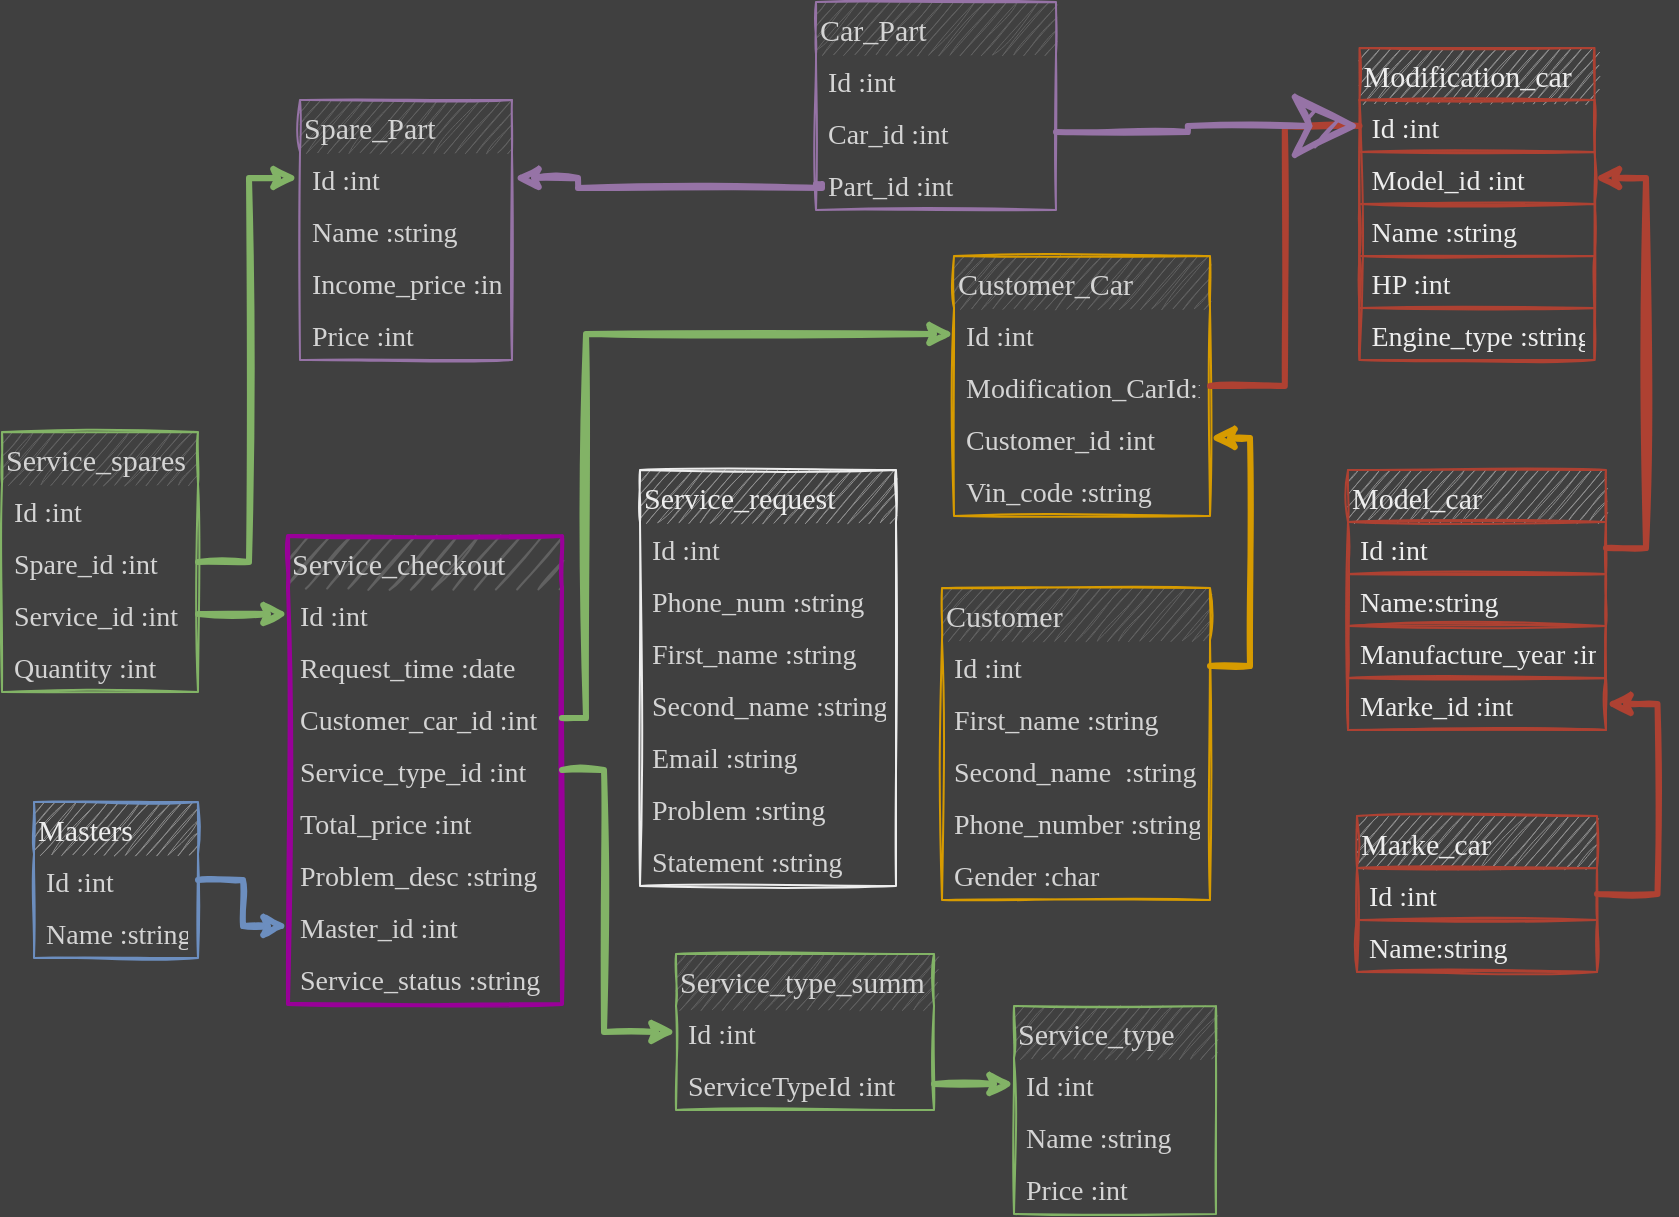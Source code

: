 <mxfile version="18.1.1" type="device" pages="3"><diagram id="XUG9hjB7Op8LqetFzR1E" name="ER"><mxGraphModel dx="1438" dy="998" grid="0" gridSize="10" guides="1" tooltips="1" connect="1" arrows="1" fold="1" page="0" pageScale="1" pageWidth="1600" pageHeight="900" background="#404040" math="0" shadow="0"><root><mxCell id="0"/><mxCell id="1" parent="0"/><mxCell id="-8JMn_8ajcYGlrusebBJ-1" value="Customer" style="swimlane;fontStyle=0;childLayout=stackLayout;horizontal=1;startSize=26;fillColor=#616161;horizontalStack=0;resizeParent=1;resizeParentMax=0;resizeLast=0;collapsible=1;marginBottom=0;sketch=1;fontFamily=Patrick Hand;fontSource=https%3A%2F%2Ffonts.googleapis.com%2Fcss%3Ffamily%3DPatrick%2BHand;strokeColor=#d79b00;shadow=0;rounded=0;swimlaneLine=0;glass=0;labelBackgroundColor=none;labelBorderColor=none;fontColor=#D4D4D4;fontSize=15;verticalAlign=middle;align=left;" parent="1" vertex="1"><mxGeometry x="337" y="260" width="134" height="156" as="geometry"/></mxCell><mxCell id="-8JMn_8ajcYGlrusebBJ-2" value="Id :int" style="text;strokeColor=none;fillColor=none;align=left;verticalAlign=middle;spacingLeft=4;spacingRight=4;overflow=hidden;rotatable=0;points=[[0,0.5],[1,0.5]];portConstraint=eastwest;fontFamily=Patrick Hand;fontSource=https%3A%2F%2Ffonts.googleapis.com%2Fcss%3Ffamily%3DPatrick%2BHand;fontColor=#D4D4D4;swimlaneLine=0;sketch=1;fontSize=14;horizontal=1;" parent="-8JMn_8ajcYGlrusebBJ-1" vertex="1"><mxGeometry y="26" width="134" height="26" as="geometry"/></mxCell><mxCell id="-8JMn_8ajcYGlrusebBJ-3" value="First_name :string" style="text;strokeColor=none;fillColor=none;align=left;verticalAlign=middle;spacingLeft=4;spacingRight=4;overflow=hidden;rotatable=0;points=[[0,0.5],[1,0.5]];portConstraint=eastwest;fontFamily=Patrick Hand;fontSource=https%3A%2F%2Ffonts.googleapis.com%2Fcss%3Ffamily%3DPatrick%2BHand;fontColor=#D4D4D4;swimlaneLine=0;sketch=1;fontSize=14;horizontal=1;" parent="-8JMn_8ajcYGlrusebBJ-1" vertex="1"><mxGeometry y="52" width="134" height="26" as="geometry"/></mxCell><mxCell id="-8JMn_8ajcYGlrusebBJ-4" value="Second_name  :string" style="text;strokeColor=none;fillColor=none;align=left;verticalAlign=middle;spacingLeft=4;spacingRight=4;overflow=hidden;rotatable=0;points=[[0,0.5],[1,0.5]];portConstraint=eastwest;fontFamily=Patrick Hand;fontSource=https%3A%2F%2Ffonts.googleapis.com%2Fcss%3Ffamily%3DPatrick%2BHand;fontColor=#D4D4D4;swimlaneLine=0;sketch=1;fontSize=14;horizontal=1;" parent="-8JMn_8ajcYGlrusebBJ-1" vertex="1"><mxGeometry y="78" width="134" height="26" as="geometry"/></mxCell><mxCell id="-8JMn_8ajcYGlrusebBJ-5" value="Phone_number :string" style="text;strokeColor=none;fillColor=none;align=left;verticalAlign=middle;spacingLeft=4;spacingRight=4;overflow=hidden;rotatable=0;points=[[0,0.5],[1,0.5]];portConstraint=eastwest;fontFamily=Patrick Hand;fontSource=https%3A%2F%2Ffonts.googleapis.com%2Fcss%3Ffamily%3DPatrick%2BHand;fontColor=#D4D4D4;swimlaneLine=0;sketch=1;fontSize=14;horizontal=1;" parent="-8JMn_8ajcYGlrusebBJ-1" vertex="1"><mxGeometry y="104" width="134" height="26" as="geometry"/></mxCell><mxCell id="-8JMn_8ajcYGlrusebBJ-6" value="Gender :char" style="text;strokeColor=none;fillColor=none;align=left;verticalAlign=middle;spacingLeft=4;spacingRight=4;overflow=hidden;rotatable=0;points=[[0,0.5],[1,0.5]];portConstraint=eastwest;fontFamily=Patrick Hand;fontSource=https%3A%2F%2Ffonts.googleapis.com%2Fcss%3Ffamily%3DPatrick%2BHand;fontColor=#D4D4D4;swimlaneLine=0;sketch=1;fontSize=14;horizontal=1;" parent="-8JMn_8ajcYGlrusebBJ-1" vertex="1"><mxGeometry y="130" width="134" height="26" as="geometry"/></mxCell><mxCell id="-8JMn_8ajcYGlrusebBJ-10" value="Customer_Car" style="swimlane;fontStyle=0;childLayout=stackLayout;horizontal=1;startSize=26;fillColor=#616161;horizontalStack=0;resizeParent=1;resizeParentMax=0;resizeLast=0;collapsible=1;marginBottom=0;sketch=1;fontFamily=Patrick Hand;fontSource=https%3A%2F%2Ffonts.googleapis.com%2Fcss%3Ffamily%3DPatrick%2BHand;strokeColor=#d79b00;shadow=0;rounded=0;swimlaneLine=0;glass=0;labelBackgroundColor=none;labelBorderColor=none;fontColor=#D4D4D4;fontSize=15;verticalAlign=middle;align=left;" parent="1" vertex="1"><mxGeometry x="343" y="94" width="128" height="130" as="geometry"/></mxCell><mxCell id="-8JMn_8ajcYGlrusebBJ-11" value="Id :int" style="text;strokeColor=none;fillColor=none;align=left;verticalAlign=middle;spacingLeft=4;spacingRight=4;overflow=hidden;rotatable=0;points=[[0,0.5],[1,0.5]];portConstraint=eastwest;fontFamily=Patrick Hand;fontSource=https%3A%2F%2Ffonts.googleapis.com%2Fcss%3Ffamily%3DPatrick%2BHand;fontColor=#D4D4D4;swimlaneLine=0;sketch=1;fontSize=14;horizontal=1;" parent="-8JMn_8ajcYGlrusebBJ-10" vertex="1"><mxGeometry y="26" width="128" height="26" as="geometry"/></mxCell><mxCell id="-8JMn_8ajcYGlrusebBJ-12" value="Modification_CarId:int" style="text;strokeColor=none;fillColor=none;align=left;verticalAlign=middle;spacingLeft=4;spacingRight=4;overflow=hidden;rotatable=0;points=[[0,0.5],[1,0.5]];portConstraint=eastwest;fontFamily=Patrick Hand;fontSource=https%3A%2F%2Ffonts.googleapis.com%2Fcss%3Ffamily%3DPatrick%2BHand;fontColor=#D4D4D4;swimlaneLine=0;sketch=1;fontSize=14;horizontal=1;" parent="-8JMn_8ajcYGlrusebBJ-10" vertex="1"><mxGeometry y="52" width="128" height="26" as="geometry"/></mxCell><mxCell id="-8JMn_8ajcYGlrusebBJ-13" value="Customer_id :int" style="text;strokeColor=none;fillColor=none;align=left;verticalAlign=middle;spacingLeft=4;spacingRight=4;overflow=hidden;rotatable=0;points=[[0,0.5],[1,0.5]];portConstraint=eastwest;fontFamily=Patrick Hand;fontSource=https%3A%2F%2Ffonts.googleapis.com%2Fcss%3Ffamily%3DPatrick%2BHand;fontColor=#D4D4D4;swimlaneLine=0;sketch=1;fontSize=14;horizontal=1;" parent="-8JMn_8ajcYGlrusebBJ-10" vertex="1"><mxGeometry y="78" width="128" height="26" as="geometry"/></mxCell><mxCell id="-8JMn_8ajcYGlrusebBJ-14" value="Vin_code :string" style="text;strokeColor=none;fillColor=none;align=left;verticalAlign=middle;spacingLeft=4;spacingRight=4;overflow=hidden;rotatable=0;points=[[0,0.5],[1,0.5]];portConstraint=eastwest;fontFamily=Patrick Hand;fontSource=https%3A%2F%2Ffonts.googleapis.com%2Fcss%3Ffamily%3DPatrick%2BHand;fontColor=#D4D4D4;swimlaneLine=0;sketch=1;fontSize=14;horizontal=1;" parent="-8JMn_8ajcYGlrusebBJ-10" vertex="1"><mxGeometry y="104" width="128" height="26" as="geometry"/></mxCell><mxCell id="-8JMn_8ajcYGlrusebBJ-15" style="edgeStyle=orthogonalEdgeStyle;rounded=0;orthogonalLoop=1;jettySize=auto;html=1;exitX=1;exitY=0.5;exitDx=0;exitDy=0;entryX=1;entryY=0.5;entryDx=0;entryDy=0;fontFamily=Patrick Hand;fontSource=https%3A%2F%2Ffonts.googleapis.com%2Fcss%3Ffamily%3DPatrick%2BHand;fontSize=14;fontColor=#D4D4D4;startSize=26;sketch=1;fillColor=#ffe6cc;strokeColor=#d79b00;swimlaneLine=0;verticalAlign=middle;align=left;horizontal=1;strokeWidth=3;" parent="1" source="-8JMn_8ajcYGlrusebBJ-2" target="-8JMn_8ajcYGlrusebBJ-13" edge="1"><mxGeometry relative="1" as="geometry"/></mxCell><mxCell id="-8JMn_8ajcYGlrusebBJ-17" value="Spare_Part" style="swimlane;fontStyle=0;childLayout=stackLayout;horizontal=1;startSize=26;fillColor=#616161;horizontalStack=0;resizeParent=1;resizeParentMax=0;resizeLast=0;collapsible=1;marginBottom=0;sketch=1;fontFamily=Patrick Hand;fontSource=https%3A%2F%2Ffonts.googleapis.com%2Fcss%3Ffamily%3DPatrick%2BHand;strokeColor=#9673a6;shadow=0;rounded=0;swimlaneLine=0;glass=0;labelBackgroundColor=none;labelBorderColor=none;fontColor=#D4D4D4;fontSize=15;verticalAlign=middle;align=left;swimlaneFillColor=none;gradientColor=none;" parent="1" vertex="1"><mxGeometry x="16" y="16" width="106" height="130" as="geometry"/></mxCell><mxCell id="-8JMn_8ajcYGlrusebBJ-18" value="Id :int" style="text;strokeColor=none;fillColor=none;align=left;verticalAlign=middle;spacingLeft=4;spacingRight=4;overflow=hidden;rotatable=0;points=[[0,0.5],[1,0.5]];portConstraint=eastwest;fontFamily=Patrick Hand;fontSource=https%3A%2F%2Ffonts.googleapis.com%2Fcss%3Ffamily%3DPatrick%2BHand;fontColor=#D4D4D4;swimlaneLine=0;sketch=1;fontSize=14;horizontal=1;perimeterSpacing=1;" parent="-8JMn_8ajcYGlrusebBJ-17" vertex="1"><mxGeometry y="26" width="106" height="26" as="geometry"/></mxCell><mxCell id="-8JMn_8ajcYGlrusebBJ-19" value="Name :string" style="text;strokeColor=none;fillColor=none;align=left;verticalAlign=middle;spacingLeft=4;spacingRight=4;overflow=hidden;rotatable=0;points=[[0,0.5],[1,0.5]];portConstraint=eastwest;fontFamily=Patrick Hand;fontSource=https%3A%2F%2Ffonts.googleapis.com%2Fcss%3Ffamily%3DPatrick%2BHand;fontColor=#D4D4D4;swimlaneLine=0;sketch=1;fontSize=14;horizontal=1;" parent="-8JMn_8ajcYGlrusebBJ-17" vertex="1"><mxGeometry y="52" width="106" height="26" as="geometry"/></mxCell><mxCell id="-8JMn_8ajcYGlrusebBJ-20" value="Income_price :int" style="text;strokeColor=none;fillColor=none;align=left;verticalAlign=middle;spacingLeft=4;spacingRight=4;overflow=hidden;rotatable=0;points=[[0,0.5],[1,0.5]];portConstraint=eastwest;fontFamily=Patrick Hand;fontSource=https%3A%2F%2Ffonts.googleapis.com%2Fcss%3Ffamily%3DPatrick%2BHand;fontColor=#D4D4D4;swimlaneLine=0;sketch=1;fontSize=14;horizontal=1;" parent="-8JMn_8ajcYGlrusebBJ-17" vertex="1"><mxGeometry y="78" width="106" height="26" as="geometry"/></mxCell><mxCell id="-8JMn_8ajcYGlrusebBJ-21" value="Price :int" style="text;strokeColor=none;fillColor=none;align=left;verticalAlign=middle;spacingLeft=4;spacingRight=4;overflow=hidden;rotatable=0;points=[[0,0.5],[1,0.5]];portConstraint=eastwest;fontFamily=Patrick Hand;fontSource=https%3A%2F%2Ffonts.googleapis.com%2Fcss%3Ffamily%3DPatrick%2BHand;fontColor=#D4D4D4;swimlaneLine=0;sketch=1;fontSize=14;horizontal=1;" parent="-8JMn_8ajcYGlrusebBJ-17" vertex="1"><mxGeometry y="104" width="106" height="26" as="geometry"/></mxCell><mxCell id="-8JMn_8ajcYGlrusebBJ-22" value="Car_Part" style="swimlane;fontStyle=0;childLayout=stackLayout;horizontal=1;startSize=26;fillColor=#616161;horizontalStack=0;resizeParent=1;resizeParentMax=0;resizeLast=0;collapsible=1;marginBottom=0;sketch=1;fontFamily=Patrick Hand;fontSource=https%3A%2F%2Ffonts.googleapis.com%2Fcss%3Ffamily%3DPatrick%2BHand;strokeColor=#9673a6;shadow=0;rounded=0;swimlaneLine=0;glass=0;labelBackgroundColor=none;labelBorderColor=none;fontColor=#D4D4D4;fontSize=15;verticalAlign=middle;align=left;" parent="1" vertex="1"><mxGeometry x="274" y="-33" width="120" height="104" as="geometry"/></mxCell><mxCell id="-8JMn_8ajcYGlrusebBJ-23" value="Id :int" style="text;strokeColor=none;fillColor=none;align=left;verticalAlign=middle;spacingLeft=4;spacingRight=4;overflow=hidden;rotatable=0;points=[[0,0.5],[1,0.5]];portConstraint=eastwest;fontFamily=Patrick Hand;fontSource=https%3A%2F%2Ffonts.googleapis.com%2Fcss%3Ffamily%3DPatrick%2BHand;fontColor=#D4D4D4;swimlaneLine=0;sketch=1;fontSize=14;horizontal=1;" parent="-8JMn_8ajcYGlrusebBJ-22" vertex="1"><mxGeometry y="26" width="120" height="26" as="geometry"/></mxCell><mxCell id="-8JMn_8ajcYGlrusebBJ-24" value="Car_id :int" style="text;strokeColor=none;fillColor=none;align=left;verticalAlign=middle;spacingLeft=4;spacingRight=4;overflow=hidden;rotatable=0;points=[[0,0.5],[1,0.5]];portConstraint=eastwest;fontFamily=Patrick Hand;fontSource=https%3A%2F%2Ffonts.googleapis.com%2Fcss%3Ffamily%3DPatrick%2BHand;fontColor=#D4D4D4;swimlaneLine=0;sketch=1;fontSize=14;horizontal=1;" parent="-8JMn_8ajcYGlrusebBJ-22" vertex="1"><mxGeometry y="52" width="120" height="26" as="geometry"/></mxCell><mxCell id="-8JMn_8ajcYGlrusebBJ-25" value="Part_id :int" style="text;strokeColor=none;fillColor=none;align=left;verticalAlign=middle;spacingLeft=4;spacingRight=4;overflow=hidden;rotatable=0;points=[[0,0.5],[1,0.5]];portConstraint=eastwest;fontFamily=Patrick Hand;fontSource=https%3A%2F%2Ffonts.googleapis.com%2Fcss%3Ffamily%3DPatrick%2BHand;fontColor=#D4D4D4;swimlaneLine=0;sketch=1;fontSize=14;horizontal=1;" parent="-8JMn_8ajcYGlrusebBJ-22" vertex="1"><mxGeometry y="78" width="120" height="26" as="geometry"/></mxCell><mxCell id="-8JMn_8ajcYGlrusebBJ-28" value="Service_type" style="swimlane;fontStyle=0;childLayout=stackLayout;horizontal=1;startSize=26;fillColor=#616161;horizontalStack=0;resizeParent=1;resizeParentMax=0;resizeLast=0;collapsible=1;marginBottom=0;sketch=1;fontFamily=Patrick Hand;fontSource=https%3A%2F%2Ffonts.googleapis.com%2Fcss%3Ffamily%3DPatrick%2BHand;strokeColor=#82b366;shadow=0;rounded=0;swimlaneLine=0;glass=0;labelBackgroundColor=none;labelBorderColor=none;fontColor=#D4D4D4;fontSize=15;verticalAlign=middle;align=left;" parent="1" vertex="1"><mxGeometry x="373" y="469" width="101" height="104" as="geometry"/></mxCell><mxCell id="-8JMn_8ajcYGlrusebBJ-29" value="Id :int" style="text;strokeColor=none;fillColor=none;align=left;verticalAlign=middle;spacingLeft=4;spacingRight=4;overflow=hidden;rotatable=0;points=[[0,0.5],[1,0.5]];portConstraint=eastwest;fontFamily=Patrick Hand;fontSource=https%3A%2F%2Ffonts.googleapis.com%2Fcss%3Ffamily%3DPatrick%2BHand;fontColor=#D4D4D4;swimlaneLine=0;sketch=1;fontSize=14;horizontal=1;" parent="-8JMn_8ajcYGlrusebBJ-28" vertex="1"><mxGeometry y="26" width="101" height="26" as="geometry"/></mxCell><mxCell id="-8JMn_8ajcYGlrusebBJ-30" value="Name :string" style="text;strokeColor=none;fillColor=none;align=left;verticalAlign=middle;spacingLeft=4;spacingRight=4;overflow=hidden;rotatable=0;points=[[0,0.5],[1,0.5]];portConstraint=eastwest;fontFamily=Patrick Hand;fontSource=https%3A%2F%2Ffonts.googleapis.com%2Fcss%3Ffamily%3DPatrick%2BHand;fontColor=#D4D4D4;swimlaneLine=0;sketch=1;fontSize=14;horizontal=1;" parent="-8JMn_8ajcYGlrusebBJ-28" vertex="1"><mxGeometry y="52" width="101" height="26" as="geometry"/></mxCell><mxCell id="-8JMn_8ajcYGlrusebBJ-85" value="Price :int" style="text;strokeColor=none;fillColor=none;align=left;verticalAlign=middle;spacingLeft=4;spacingRight=4;overflow=hidden;rotatable=0;points=[[0,0.5],[1,0.5]];portConstraint=eastwest;fontFamily=Patrick Hand;fontSource=https%3A%2F%2Ffonts.googleapis.com%2Fcss%3Ffamily%3DPatrick%2BHand;fontColor=#D4D4D4;swimlaneLine=0;sketch=1;fontSize=14;horizontal=1;" parent="-8JMn_8ajcYGlrusebBJ-28" vertex="1"><mxGeometry y="78" width="101" height="26" as="geometry"/></mxCell><mxCell id="-8JMn_8ajcYGlrusebBJ-32" value="Service_checkout" style="swimlane;fontStyle=0;childLayout=stackLayout;horizontal=1;startSize=26;fillColor=#616161;horizontalStack=0;resizeParent=1;resizeParentMax=0;resizeLast=0;collapsible=1;marginBottom=0;sketch=1;fontFamily=Patrick Hand;fontSource=https%3A%2F%2Ffonts.googleapis.com%2Fcss%3Ffamily%3DPatrick%2BHand;strokeColor=#990099;shadow=0;rounded=0;swimlaneLine=0;glass=0;labelBackgroundColor=none;labelBorderColor=none;fontColor=#D4D4D4;fontSize=15;verticalAlign=middle;align=left;strokeWidth=2;" parent="1" vertex="1"><mxGeometry x="10" y="234" width="137" height="234" as="geometry"/></mxCell><mxCell id="-8JMn_8ajcYGlrusebBJ-33" value="Id :int" style="text;strokeColor=none;fillColor=none;align=left;verticalAlign=middle;spacingLeft=4;spacingRight=4;overflow=hidden;rotatable=0;points=[[0,0.5],[1,0.5]];portConstraint=eastwest;fontFamily=Patrick Hand;fontSource=https%3A%2F%2Ffonts.googleapis.com%2Fcss%3Ffamily%3DPatrick%2BHand;fontColor=#D4D4D4;swimlaneLine=0;sketch=1;fontSize=14;horizontal=1;" parent="-8JMn_8ajcYGlrusebBJ-32" vertex="1"><mxGeometry y="26" width="137" height="26" as="geometry"/></mxCell><mxCell id="0lIOsx8_JUGT4X-kyYwP-1" value="Request_time :date" style="text;strokeColor=none;fillColor=none;align=left;verticalAlign=middle;spacingLeft=4;spacingRight=4;overflow=hidden;rotatable=0;points=[[0,0.5],[1,0.5]];portConstraint=eastwest;fontFamily=Patrick Hand;fontSource=https%3A%2F%2Ffonts.googleapis.com%2Fcss%3Ffamily%3DPatrick%2BHand;fontColor=#D4D4D4;swimlaneLine=0;sketch=1;fontSize=14;horizontal=1;" parent="-8JMn_8ajcYGlrusebBJ-32" vertex="1"><mxGeometry y="52" width="137" height="26" as="geometry"/></mxCell><mxCell id="-8JMn_8ajcYGlrusebBJ-34" value="Customer_car_id :int" style="text;strokeColor=none;fillColor=none;align=left;verticalAlign=middle;spacingLeft=4;spacingRight=4;overflow=hidden;rotatable=0;points=[[0,0.5],[1,0.5]];portConstraint=eastwest;fontFamily=Patrick Hand;fontSource=https%3A%2F%2Ffonts.googleapis.com%2Fcss%3Ffamily%3DPatrick%2BHand;fontColor=#D4D4D4;swimlaneLine=0;sketch=1;fontSize=14;horizontal=1;" parent="-8JMn_8ajcYGlrusebBJ-32" vertex="1"><mxGeometry y="78" width="137" height="26" as="geometry"/></mxCell><mxCell id="-8JMn_8ajcYGlrusebBJ-35" value="Service_type_id :int" style="text;strokeColor=none;fillColor=none;align=left;verticalAlign=middle;spacingLeft=4;spacingRight=4;overflow=hidden;rotatable=0;points=[[0,0.5],[1,0.5]];portConstraint=eastwest;fontFamily=Patrick Hand;fontSource=https%3A%2F%2Ffonts.googleapis.com%2Fcss%3Ffamily%3DPatrick%2BHand;fontColor=#D4D4D4;swimlaneLine=0;sketch=1;fontSize=14;horizontal=1;" parent="-8JMn_8ajcYGlrusebBJ-32" vertex="1"><mxGeometry y="104" width="137" height="26" as="geometry"/></mxCell><mxCell id="-8JMn_8ajcYGlrusebBJ-36" value="Total_price :int" style="text;strokeColor=none;fillColor=none;align=left;verticalAlign=middle;spacingLeft=4;spacingRight=4;overflow=hidden;rotatable=0;points=[[0,0.5],[1,0.5]];portConstraint=eastwest;fontFamily=Patrick Hand;fontSource=https%3A%2F%2Ffonts.googleapis.com%2Fcss%3Ffamily%3DPatrick%2BHand;fontColor=#D4D4D4;swimlaneLine=0;sketch=1;fontSize=14;horizontal=1;" parent="-8JMn_8ajcYGlrusebBJ-32" vertex="1"><mxGeometry y="130" width="137" height="26" as="geometry"/></mxCell><mxCell id="-8JMn_8ajcYGlrusebBJ-37" value="Problem_desc :string" style="text;strokeColor=none;fillColor=none;align=left;verticalAlign=middle;spacingLeft=4;spacingRight=4;overflow=hidden;rotatable=0;points=[[0,0.5],[1,0.5]];portConstraint=eastwest;fontFamily=Patrick Hand;fontSource=https%3A%2F%2Ffonts.googleapis.com%2Fcss%3Ffamily%3DPatrick%2BHand;fontColor=#D4D4D4;swimlaneLine=0;sketch=1;fontSize=14;horizontal=1;" parent="-8JMn_8ajcYGlrusebBJ-32" vertex="1"><mxGeometry y="156" width="137" height="26" as="geometry"/></mxCell><mxCell id="-8JMn_8ajcYGlrusebBJ-38" value="Master_id :int" style="text;strokeColor=none;fillColor=none;align=left;verticalAlign=middle;spacingLeft=4;spacingRight=4;overflow=hidden;rotatable=0;points=[[0,0.5],[1,0.5]];portConstraint=eastwest;fontFamily=Patrick Hand;fontSource=https%3A%2F%2Ffonts.googleapis.com%2Fcss%3Ffamily%3DPatrick%2BHand;fontColor=#D4D4D4;swimlaneLine=0;sketch=1;fontSize=14;horizontal=1;" parent="-8JMn_8ajcYGlrusebBJ-32" vertex="1"><mxGeometry y="182" width="137" height="26" as="geometry"/></mxCell><mxCell id="0lIOsx8_JUGT4X-kyYwP-2" value="Service_status :string" style="text;strokeColor=none;fillColor=none;align=left;verticalAlign=middle;spacingLeft=4;spacingRight=4;overflow=hidden;rotatable=0;points=[[0,0.5],[1,0.5]];portConstraint=eastwest;fontFamily=Patrick Hand;fontSource=https%3A%2F%2Ffonts.googleapis.com%2Fcss%3Ffamily%3DPatrick%2BHand;fontColor=#D4D4D4;swimlaneLine=0;sketch=1;fontSize=14;horizontal=1;" parent="-8JMn_8ajcYGlrusebBJ-32" vertex="1"><mxGeometry y="208" width="137" height="26" as="geometry"/></mxCell><mxCell id="-8JMn_8ajcYGlrusebBJ-40" style="rounded=0;orthogonalLoop=1;jettySize=auto;html=1;exitX=1;exitY=0.5;exitDx=0;exitDy=0;entryX=0;entryY=0.5;entryDx=0;entryDy=0;sketch=1;fillColor=#d5e8d4;strokeColor=#82b366;fontColor=#D4D4D4;swimlaneLine=0;fontSize=14;verticalAlign=middle;align=left;horizontal=1;fontFamily=Patrick Hand;fontSource=https%3A%2F%2Ffonts.googleapis.com%2Fcss%3Ffamily%3DPatrick%2BHand;strokeWidth=3;edgeStyle=orthogonalEdgeStyle;endArrow=classic;endFill=1;" parent="1" source="-8JMn_8ajcYGlrusebBJ-34" target="-8JMn_8ajcYGlrusebBJ-11" edge="1"><mxGeometry relative="1" as="geometry"><Array as="points"><mxPoint x="159" y="325"/><mxPoint x="159" y="133"/></Array></mxGeometry></mxCell><mxCell id="-8JMn_8ajcYGlrusebBJ-41" value="Service_spares" style="swimlane;fontStyle=0;childLayout=stackLayout;horizontal=1;startSize=26;fillColor=#616161;horizontalStack=0;resizeParent=1;resizeParentMax=0;resizeLast=0;collapsible=1;marginBottom=0;sketch=1;fontFamily=Patrick Hand;fontSource=https%3A%2F%2Ffonts.googleapis.com%2Fcss%3Ffamily%3DPatrick%2BHand;strokeColor=#82b366;shadow=0;rounded=0;swimlaneLine=0;glass=0;labelBackgroundColor=none;labelBorderColor=none;fontColor=#D4D4D4;fontSize=15;verticalAlign=middle;align=left;" parent="1" vertex="1"><mxGeometry x="-133" y="182" width="98" height="130" as="geometry"/></mxCell><mxCell id="-8JMn_8ajcYGlrusebBJ-42" value="Id :int" style="text;strokeColor=none;fillColor=none;align=left;verticalAlign=middle;spacingLeft=4;spacingRight=4;overflow=hidden;rotatable=0;points=[[0,0.5],[1,0.5]];portConstraint=eastwest;fontFamily=Patrick Hand;fontSource=https%3A%2F%2Ffonts.googleapis.com%2Fcss%3Ffamily%3DPatrick%2BHand;fontColor=#D4D4D4;swimlaneLine=0;sketch=1;fontSize=14;horizontal=1;" parent="-8JMn_8ajcYGlrusebBJ-41" vertex="1"><mxGeometry y="26" width="98" height="26" as="geometry"/></mxCell><mxCell id="-8JMn_8ajcYGlrusebBJ-43" value="Spare_id :int" style="text;strokeColor=none;fillColor=none;align=left;verticalAlign=middle;spacingLeft=4;spacingRight=4;overflow=hidden;rotatable=0;points=[[0,0.5],[1,0.5]];portConstraint=eastwest;fontFamily=Patrick Hand;fontSource=https%3A%2F%2Ffonts.googleapis.com%2Fcss%3Ffamily%3DPatrick%2BHand;fontColor=#D4D4D4;swimlaneLine=0;sketch=1;fontSize=14;horizontal=1;" parent="-8JMn_8ajcYGlrusebBJ-41" vertex="1"><mxGeometry y="52" width="98" height="26" as="geometry"/></mxCell><mxCell id="-8JMn_8ajcYGlrusebBJ-44" value="Service_id :int" style="text;strokeColor=none;fillColor=none;align=left;verticalAlign=middle;spacingLeft=4;spacingRight=4;overflow=hidden;rotatable=0;points=[[0,0.5],[1,0.5]];portConstraint=eastwest;fontFamily=Patrick Hand;fontSource=https%3A%2F%2Ffonts.googleapis.com%2Fcss%3Ffamily%3DPatrick%2BHand;fontColor=#D4D4D4;swimlaneLine=0;sketch=1;fontSize=14;horizontal=1;" parent="-8JMn_8ajcYGlrusebBJ-41" vertex="1"><mxGeometry y="78" width="98" height="26" as="geometry"/></mxCell><mxCell id="-8JMn_8ajcYGlrusebBJ-45" value="Quantity :int" style="text;strokeColor=none;fillColor=none;align=left;verticalAlign=middle;spacingLeft=4;spacingRight=4;overflow=hidden;rotatable=0;points=[[0,0.5],[1,0.5]];portConstraint=eastwest;fontFamily=Patrick Hand;fontSource=https%3A%2F%2Ffonts.googleapis.com%2Fcss%3Ffamily%3DPatrick%2BHand;fontColor=#D4D4D4;swimlaneLine=0;sketch=1;fontSize=14;horizontal=1;" parent="-8JMn_8ajcYGlrusebBJ-41" vertex="1"><mxGeometry y="104" width="98" height="26" as="geometry"/></mxCell><mxCell id="-8JMn_8ajcYGlrusebBJ-46" style="edgeStyle=orthogonalEdgeStyle;rounded=0;orthogonalLoop=1;jettySize=auto;html=1;exitX=1;exitY=0.5;exitDx=0;exitDy=0;entryX=0;entryY=0.5;entryDx=0;entryDy=0;sketch=1;fillColor=#d5e8d4;strokeColor=#82b366;fontColor=#D4D4D4;swimlaneLine=0;fontSize=14;verticalAlign=middle;align=left;horizontal=1;fontFamily=Patrick Hand;fontSource=https%3A%2F%2Ffonts.googleapis.com%2Fcss%3Ffamily%3DPatrick%2BHand;strokeWidth=3;" parent="1" source="-8JMn_8ajcYGlrusebBJ-43" target="-8JMn_8ajcYGlrusebBJ-18" edge="1"><mxGeometry relative="1" as="geometry"/></mxCell><mxCell id="-8JMn_8ajcYGlrusebBJ-47" style="edgeStyle=orthogonalEdgeStyle;rounded=0;orthogonalLoop=1;jettySize=auto;html=1;exitX=1;exitY=0.5;exitDx=0;exitDy=0;entryX=0;entryY=0.5;entryDx=0;entryDy=0;sketch=1;fillColor=#d5e8d4;strokeColor=#82b366;fontColor=#D4D4D4;swimlaneLine=0;fontSize=14;verticalAlign=middle;align=left;horizontal=1;fontFamily=Patrick Hand;fontSource=https%3A%2F%2Ffonts.googleapis.com%2Fcss%3Ffamily%3DPatrick%2BHand;strokeWidth=3;endArrow=classic;endFill=1;startArrow=none;startFill=0;" parent="1" source="-8JMn_8ajcYGlrusebBJ-44" target="-8JMn_8ajcYGlrusebBJ-33" edge="1"><mxGeometry relative="1" as="geometry"/></mxCell><mxCell id="-8JMn_8ajcYGlrusebBJ-48" value="Service_request" style="swimlane;fontStyle=0;childLayout=stackLayout;horizontal=1;startSize=26;horizontalStack=0;resizeParent=1;resizeParentMax=0;resizeLast=0;collapsible=1;marginBottom=0;sketch=1;fontFamily=Patrick Hand;fontSource=https%3A%2F%2Ffonts.googleapis.com%2Fcss%3Ffamily%3DPatrick%2BHand;shadow=0;rounded=0;swimlaneLine=0;glass=0;labelBackgroundColor=none;labelBorderColor=none;fontSize=15;verticalAlign=middle;align=left;fillStyle=hachure;fillColor=#8F8F8F;strokeColor=#EDEDED;fontColor=#EDEDED;" parent="1" vertex="1"><mxGeometry x="186" y="201" width="128" height="208" as="geometry"/></mxCell><mxCell id="-8JMn_8ajcYGlrusebBJ-49" value="Id :int" style="text;strokeColor=none;fillColor=none;align=left;verticalAlign=middle;spacingLeft=4;spacingRight=4;overflow=hidden;rotatable=0;points=[[0,0.5],[1,0.5]];portConstraint=eastwest;fontFamily=Patrick Hand;fontSource=https%3A%2F%2Ffonts.googleapis.com%2Fcss%3Ffamily%3DPatrick%2BHand;fontColor=#D4D4D4;swimlaneLine=0;sketch=1;fontSize=14;horizontal=1;" parent="-8JMn_8ajcYGlrusebBJ-48" vertex="1"><mxGeometry y="26" width="128" height="26" as="geometry"/></mxCell><mxCell id="-8JMn_8ajcYGlrusebBJ-50" value="Phone_num :string" style="text;strokeColor=none;fillColor=none;align=left;verticalAlign=middle;spacingLeft=4;spacingRight=4;overflow=hidden;rotatable=0;points=[[0,0.5],[1,0.5]];portConstraint=eastwest;fontFamily=Patrick Hand;fontSource=https%3A%2F%2Ffonts.googleapis.com%2Fcss%3Ffamily%3DPatrick%2BHand;fontColor=#D4D4D4;swimlaneLine=0;sketch=1;fontSize=14;horizontal=1;" parent="-8JMn_8ajcYGlrusebBJ-48" vertex="1"><mxGeometry y="52" width="128" height="26" as="geometry"/></mxCell><mxCell id="-8JMn_8ajcYGlrusebBJ-51" value="First_name :string" style="text;strokeColor=none;fillColor=none;align=left;verticalAlign=middle;spacingLeft=4;spacingRight=4;overflow=hidden;rotatable=0;points=[[0,0.5],[1,0.5]];portConstraint=eastwest;fontFamily=Patrick Hand;fontSource=https%3A%2F%2Ffonts.googleapis.com%2Fcss%3Ffamily%3DPatrick%2BHand;fontColor=#D4D4D4;swimlaneLine=0;sketch=1;fontSize=14;horizontal=1;" parent="-8JMn_8ajcYGlrusebBJ-48" vertex="1"><mxGeometry y="78" width="128" height="26" as="geometry"/></mxCell><mxCell id="-8JMn_8ajcYGlrusebBJ-52" value="Second_name :string" style="text;strokeColor=none;fillColor=none;align=left;verticalAlign=middle;spacingLeft=4;spacingRight=4;overflow=hidden;rotatable=0;points=[[0,0.5],[1,0.5]];portConstraint=eastwest;fontFamily=Patrick Hand;fontSource=https%3A%2F%2Ffonts.googleapis.com%2Fcss%3Ffamily%3DPatrick%2BHand;fontColor=#D4D4D4;swimlaneLine=0;sketch=1;fontSize=14;horizontal=1;" parent="-8JMn_8ajcYGlrusebBJ-48" vertex="1"><mxGeometry y="104" width="128" height="26" as="geometry"/></mxCell><mxCell id="-8JMn_8ajcYGlrusebBJ-53" value="Email :string" style="text;strokeColor=none;fillColor=none;align=left;verticalAlign=middle;spacingLeft=4;spacingRight=4;overflow=hidden;rotatable=0;points=[[0,0.5],[1,0.5]];portConstraint=eastwest;fontFamily=Patrick Hand;fontSource=https%3A%2F%2Ffonts.googleapis.com%2Fcss%3Ffamily%3DPatrick%2BHand;fontColor=#D4D4D4;swimlaneLine=0;sketch=1;fontSize=14;horizontal=1;" parent="-8JMn_8ajcYGlrusebBJ-48" vertex="1"><mxGeometry y="130" width="128" height="26" as="geometry"/></mxCell><mxCell id="-8JMn_8ajcYGlrusebBJ-54" value="Problem :srting" style="text;strokeColor=none;fillColor=none;align=left;verticalAlign=middle;spacingLeft=4;spacingRight=4;overflow=hidden;rotatable=0;points=[[0,0.5],[1,0.5]];portConstraint=eastwest;fontFamily=Patrick Hand;fontSource=https%3A%2F%2Ffonts.googleapis.com%2Fcss%3Ffamily%3DPatrick%2BHand;fontColor=#D4D4D4;swimlaneLine=0;sketch=1;fontSize=14;horizontal=1;" parent="-8JMn_8ajcYGlrusebBJ-48" vertex="1"><mxGeometry y="156" width="128" height="26" as="geometry"/></mxCell><mxCell id="-8JMn_8ajcYGlrusebBJ-55" value="Statement :string" style="text;strokeColor=none;fillColor=none;align=left;verticalAlign=middle;spacingLeft=4;spacingRight=4;overflow=hidden;rotatable=0;points=[[0,0.5],[1,0.5]];portConstraint=eastwest;fontFamily=Patrick Hand;fontSource=https%3A%2F%2Ffonts.googleapis.com%2Fcss%3Ffamily%3DPatrick%2BHand;fontColor=#D4D4D4;swimlaneLine=0;sketch=1;fontSize=14;horizontal=1;" parent="-8JMn_8ajcYGlrusebBJ-48" vertex="1"><mxGeometry y="182" width="128" height="26" as="geometry"/></mxCell><mxCell id="-8JMn_8ajcYGlrusebBJ-56" value="Marke_car" style="swimlane;fontStyle=0;childLayout=stackLayout;horizontal=1;startSize=26;fillColor=#8F8F8F;horizontalStack=0;resizeParent=1;resizeParentMax=0;resizeLast=0;collapsible=1;marginBottom=0;sketch=1;fontFamily=Patrick Hand;fontSource=https%3A%2F%2Ffonts.googleapis.com%2Fcss%3Ffamily%3DPatrick%2BHand;strokeColor=#ae4132;shadow=0;rounded=0;swimlaneLine=1;glass=0;labelBackgroundColor=none;labelBorderColor=none;fontSize=15;verticalAlign=middle;align=left;fontColor=#EDEDED;" parent="1" vertex="1"><mxGeometry x="544.5" y="374" width="120" height="78" as="geometry"/></mxCell><mxCell id="-8JMn_8ajcYGlrusebBJ-57" value="Id :int" style="text;strokeColor=#ae4132;fillColor=none;align=left;verticalAlign=middle;spacingLeft=4;spacingRight=4;overflow=hidden;rotatable=0;points=[[0,0.5],[1,0.5]];portConstraint=eastwest;fontFamily=Patrick Hand;fontSource=https%3A%2F%2Ffonts.googleapis.com%2Fcss%3Ffamily%3DPatrick%2BHand;swimlaneLine=1;sketch=1;fontSize=14;horizontal=1;labelBackgroundColor=none;fontColor=#EDEDED;" parent="-8JMn_8ajcYGlrusebBJ-56" vertex="1"><mxGeometry y="26" width="120" height="26" as="geometry"/></mxCell><mxCell id="-8JMn_8ajcYGlrusebBJ-58" value="Name:string" style="text;strokeColor=#ae4132;fillColor=none;align=left;verticalAlign=middle;spacingLeft=4;spacingRight=4;overflow=hidden;rotatable=0;points=[[0,0.5],[1,0.5]];portConstraint=eastwest;fontFamily=Patrick Hand;fontSource=https%3A%2F%2Ffonts.googleapis.com%2Fcss%3Ffamily%3DPatrick%2BHand;swimlaneLine=1;sketch=1;fontSize=14;horizontal=1;labelBackgroundColor=none;fontColor=#EDEDED;" parent="-8JMn_8ajcYGlrusebBJ-56" vertex="1"><mxGeometry y="52" width="120" height="26" as="geometry"/></mxCell><mxCell id="-8JMn_8ajcYGlrusebBJ-59" value="Model_car" style="swimlane;fontStyle=0;childLayout=stackLayout;horizontal=1;startSize=26;fillColor=#8F8F8F;horizontalStack=0;resizeParent=1;resizeParentMax=0;resizeLast=0;collapsible=1;marginBottom=0;sketch=1;fontFamily=Patrick Hand;fontSource=https%3A%2F%2Ffonts.googleapis.com%2Fcss%3Ffamily%3DPatrick%2BHand;strokeColor=#ae4132;shadow=0;rounded=0;swimlaneLine=1;glass=0;labelBackgroundColor=none;labelBorderColor=none;fontSize=15;verticalAlign=middle;align=left;fontColor=#EDEDED;" parent="1" vertex="1"><mxGeometry x="540" y="201" width="129" height="130" as="geometry"/></mxCell><mxCell id="-8JMn_8ajcYGlrusebBJ-60" value="Id :int" style="text;strokeColor=#ae4132;fillColor=none;align=left;verticalAlign=middle;spacingLeft=4;spacingRight=4;overflow=hidden;rotatable=0;points=[[0,0.5],[1,0.5]];portConstraint=eastwest;fontFamily=Patrick Hand;fontSource=https%3A%2F%2Ffonts.googleapis.com%2Fcss%3Ffamily%3DPatrick%2BHand;swimlaneLine=1;sketch=1;fontSize=14;horizontal=1;labelBackgroundColor=none;fontColor=#EDEDED;" parent="-8JMn_8ajcYGlrusebBJ-59" vertex="1"><mxGeometry y="26" width="129" height="26" as="geometry"/></mxCell><mxCell id="-8JMn_8ajcYGlrusebBJ-61" value="Name:string" style="text;strokeColor=#ae4132;fillColor=none;align=left;verticalAlign=middle;spacingLeft=4;spacingRight=4;overflow=hidden;rotatable=0;points=[[0,0.5],[1,0.5]];portConstraint=eastwest;fontFamily=Patrick Hand;fontSource=https%3A%2F%2Ffonts.googleapis.com%2Fcss%3Ffamily%3DPatrick%2BHand;swimlaneLine=1;sketch=1;fontSize=14;horizontal=1;labelBackgroundColor=none;fontColor=#EDEDED;" parent="-8JMn_8ajcYGlrusebBJ-59" vertex="1"><mxGeometry y="52" width="129" height="26" as="geometry"/></mxCell><mxCell id="-8JMn_8ajcYGlrusebBJ-62" value="Manufacture_year :int" style="text;strokeColor=#ae4132;fillColor=none;align=left;verticalAlign=middle;spacingLeft=4;spacingRight=4;overflow=hidden;rotatable=0;points=[[0,0.5],[1,0.5]];portConstraint=eastwest;fontFamily=Patrick Hand;fontSource=https%3A%2F%2Ffonts.googleapis.com%2Fcss%3Ffamily%3DPatrick%2BHand;swimlaneLine=1;sketch=1;fontSize=14;horizontal=1;labelBackgroundColor=none;fontColor=#EDEDED;" parent="-8JMn_8ajcYGlrusebBJ-59" vertex="1"><mxGeometry y="78" width="129" height="26" as="geometry"/></mxCell><mxCell id="-8JMn_8ajcYGlrusebBJ-63" value="Marke_id :int" style="text;strokeColor=#ae4132;fillColor=none;align=left;verticalAlign=middle;spacingLeft=4;spacingRight=4;overflow=hidden;rotatable=0;points=[[0,0.5],[1,0.5]];portConstraint=eastwest;fontFamily=Patrick Hand;fontSource=https%3A%2F%2Ffonts.googleapis.com%2Fcss%3Ffamily%3DPatrick%2BHand;swimlaneLine=1;sketch=1;fontSize=14;horizontal=1;labelBackgroundColor=none;fontColor=#EDEDED;" parent="-8JMn_8ajcYGlrusebBJ-59" vertex="1"><mxGeometry y="104" width="129" height="26" as="geometry"/></mxCell><mxCell id="-8JMn_8ajcYGlrusebBJ-64" value="Modification_car" style="swimlane;fontStyle=0;childLayout=stackLayout;horizontal=1;startSize=26;fillColor=#8F8F8F;horizontalStack=0;resizeParent=1;resizeParentMax=0;resizeLast=0;collapsible=1;marginBottom=0;sketch=1;fontFamily=Patrick Hand;fontSource=https%3A%2F%2Ffonts.googleapis.com%2Fcss%3Ffamily%3DPatrick%2BHand;strokeColor=#ae4132;shadow=0;rounded=0;swimlaneLine=1;glass=0;labelBackgroundColor=none;labelBorderColor=none;fontSize=15;verticalAlign=middle;align=left;fontColor=#EDEDED;" parent="1" vertex="1"><mxGeometry x="545.75" y="-10" width="117.5" height="156" as="geometry"/></mxCell><mxCell id="-8JMn_8ajcYGlrusebBJ-65" value="Id :int" style="text;strokeColor=#ae4132;fillColor=none;align=left;verticalAlign=middle;spacingLeft=4;spacingRight=4;overflow=hidden;rotatable=0;points=[[0,0.5],[1,0.5]];portConstraint=eastwest;fontFamily=Patrick Hand;fontSource=https%3A%2F%2Ffonts.googleapis.com%2Fcss%3Ffamily%3DPatrick%2BHand;swimlaneLine=1;sketch=1;fontSize=14;horizontal=1;labelBackgroundColor=none;fontColor=#EDEDED;" parent="-8JMn_8ajcYGlrusebBJ-64" vertex="1"><mxGeometry y="26" width="117.5" height="26" as="geometry"/></mxCell><mxCell id="-8JMn_8ajcYGlrusebBJ-66" value="Model_id :int" style="text;strokeColor=#ae4132;fillColor=none;align=left;verticalAlign=middle;spacingLeft=4;spacingRight=4;overflow=hidden;rotatable=0;points=[[0,0.5],[1,0.5]];portConstraint=eastwest;fontFamily=Patrick Hand;fontSource=https%3A%2F%2Ffonts.googleapis.com%2Fcss%3Ffamily%3DPatrick%2BHand;swimlaneLine=1;sketch=1;fontSize=14;horizontal=1;labelBackgroundColor=none;fontColor=#EDEDED;" parent="-8JMn_8ajcYGlrusebBJ-64" vertex="1"><mxGeometry y="52" width="117.5" height="26" as="geometry"/></mxCell><mxCell id="-8JMn_8ajcYGlrusebBJ-67" value="Name :string" style="text;strokeColor=#ae4132;fillColor=none;align=left;verticalAlign=middle;spacingLeft=4;spacingRight=4;overflow=hidden;rotatable=0;points=[[0,0.5],[1,0.5]];portConstraint=eastwest;fontFamily=Patrick Hand;fontSource=https%3A%2F%2Ffonts.googleapis.com%2Fcss%3Ffamily%3DPatrick%2BHand;swimlaneLine=1;sketch=1;fontSize=14;horizontal=1;labelBackgroundColor=none;fontColor=#EDEDED;" parent="-8JMn_8ajcYGlrusebBJ-64" vertex="1"><mxGeometry y="78" width="117.5" height="26" as="geometry"/></mxCell><mxCell id="-8JMn_8ajcYGlrusebBJ-68" value="HP :int" style="text;strokeColor=#ae4132;fillColor=none;align=left;verticalAlign=middle;spacingLeft=4;spacingRight=4;overflow=hidden;rotatable=0;points=[[0,0.5],[1,0.5]];portConstraint=eastwest;fontFamily=Patrick Hand;fontSource=https%3A%2F%2Ffonts.googleapis.com%2Fcss%3Ffamily%3DPatrick%2BHand;swimlaneLine=1;sketch=1;fontSize=14;horizontal=1;labelBackgroundColor=none;fontColor=#EDEDED;" parent="-8JMn_8ajcYGlrusebBJ-64" vertex="1"><mxGeometry y="104" width="117.5" height="26" as="geometry"/></mxCell><mxCell id="-8JMn_8ajcYGlrusebBJ-69" value="Engine_type :string" style="text;strokeColor=#ae4132;fillColor=none;align=left;verticalAlign=middle;spacingLeft=4;spacingRight=4;overflow=hidden;rotatable=0;points=[[0,0.5],[1,0.5]];portConstraint=eastwest;fontFamily=Patrick Hand;fontSource=https%3A%2F%2Ffonts.googleapis.com%2Fcss%3Ffamily%3DPatrick%2BHand;swimlaneLine=1;sketch=1;fontSize=14;horizontal=1;labelBackgroundColor=none;fontColor=#EDEDED;" parent="-8JMn_8ajcYGlrusebBJ-64" vertex="1"><mxGeometry y="130" width="117.5" height="26" as="geometry"/></mxCell><mxCell id="-8JMn_8ajcYGlrusebBJ-70" style="edgeStyle=orthogonalEdgeStyle;rounded=0;sketch=1;orthogonalLoop=1;jettySize=auto;html=1;exitX=1;exitY=0.5;exitDx=0;exitDy=0;entryX=1;entryY=0.5;entryDx=0;entryDy=0;labelBackgroundColor=none;fontColor=#EDEDED;startArrow=none;startFill=0;endArrow=classic;endFill=1;strokeColor=#ae4132;strokeWidth=3;fillColor=#fad9d5;" parent="1" source="-8JMn_8ajcYGlrusebBJ-57" target="-8JMn_8ajcYGlrusebBJ-63" edge="1"><mxGeometry relative="1" as="geometry"><Array as="points"><mxPoint x="694.75" y="413"/><mxPoint x="694.75" y="318"/></Array></mxGeometry></mxCell><mxCell id="-8JMn_8ajcYGlrusebBJ-71" style="edgeStyle=orthogonalEdgeStyle;rounded=0;sketch=1;orthogonalLoop=1;jettySize=auto;html=1;exitX=1;exitY=0.5;exitDx=0;exitDy=0;entryX=1;entryY=0.5;entryDx=0;entryDy=0;labelBackgroundColor=none;fontColor=#EDEDED;startArrow=none;startFill=0;endArrow=classic;endFill=1;strokeColor=#ae4132;strokeWidth=3;fillColor=#fad9d5;" parent="1" source="-8JMn_8ajcYGlrusebBJ-60" target="-8JMn_8ajcYGlrusebBJ-66" edge="1"><mxGeometry relative="1" as="geometry"/></mxCell><mxCell id="-8JMn_8ajcYGlrusebBJ-72" style="edgeStyle=orthogonalEdgeStyle;rounded=0;sketch=1;orthogonalLoop=1;jettySize=auto;html=1;exitX=1;exitY=0.5;exitDx=0;exitDy=0;entryX=0;entryY=0.5;entryDx=0;entryDy=0;labelBackgroundColor=none;fontColor=#EDEDED;startArrow=none;startFill=0;endArrow=none;endFill=0;strokeColor=#ae4132;strokeWidth=3;fillColor=#fad9d5;" parent="1" source="-8JMn_8ajcYGlrusebBJ-12" target="-8JMn_8ajcYGlrusebBJ-65" edge="1"><mxGeometry relative="1" as="geometry"><mxPoint x="532" y="55" as="sourcePoint"/></mxGeometry></mxCell><mxCell id="-8JMn_8ajcYGlrusebBJ-73" value="Masters" style="swimlane;fontStyle=0;childLayout=stackLayout;horizontal=1;startSize=26;fillColor=#8F8F8F;horizontalStack=0;resizeParent=1;resizeParentMax=0;resizeLast=0;collapsible=1;marginBottom=0;sketch=1;fontFamily=Patrick Hand;fontSource=https%3A%2F%2Ffonts.googleapis.com%2Fcss%3Ffamily%3DPatrick%2BHand;strokeColor=#6c8ebf;shadow=0;rounded=0;swimlaneLine=0;glass=0;labelBackgroundColor=none;labelBorderColor=none;fontSize=15;verticalAlign=middle;align=left;fontColor=#EDEDED;" parent="1" vertex="1"><mxGeometry x="-117" y="367" width="82" height="78" as="geometry"/></mxCell><mxCell id="-8JMn_8ajcYGlrusebBJ-74" value="Id :int" style="text;strokeColor=none;fillColor=none;align=left;verticalAlign=middle;spacingLeft=4;spacingRight=4;overflow=hidden;rotatable=0;points=[[0,0.5],[1,0.5]];portConstraint=eastwest;fontFamily=Patrick Hand;fontSource=https%3A%2F%2Ffonts.googleapis.com%2Fcss%3Ffamily%3DPatrick%2BHand;fontColor=#D4D4D4;swimlaneLine=0;sketch=1;fontSize=14;horizontal=1;" parent="-8JMn_8ajcYGlrusebBJ-73" vertex="1"><mxGeometry y="26" width="82" height="26" as="geometry"/></mxCell><mxCell id="-8JMn_8ajcYGlrusebBJ-75" value="Name :string" style="text;strokeColor=none;fillColor=none;align=left;verticalAlign=middle;spacingLeft=4;spacingRight=4;overflow=hidden;rotatable=0;points=[[0,0.5],[1,0.5]];portConstraint=eastwest;fontFamily=Patrick Hand;fontSource=https%3A%2F%2Ffonts.googleapis.com%2Fcss%3Ffamily%3DPatrick%2BHand;fontColor=#D4D4D4;swimlaneLine=0;sketch=1;fontSize=14;horizontal=1;" parent="-8JMn_8ajcYGlrusebBJ-73" vertex="1"><mxGeometry y="52" width="82" height="26" as="geometry"/></mxCell><mxCell id="-8JMn_8ajcYGlrusebBJ-76" style="rounded=0;orthogonalLoop=1;jettySize=auto;html=1;fontSize=14;fontFamily=Patrick Hand;align=left;strokeColor=#6c8ebf;fontColor=#D4D4D4;sketch=1;fillColor=#dae8fc;fontSource=https%3A%2F%2Ffonts.googleapis.com%2Fcss%3Ffamily%3DPatrick%2BHand;strokeWidth=3;entryX=0;entryY=0.5;entryDx=0;entryDy=0;edgeStyle=orthogonalEdgeStyle;endArrow=classic;endFill=1;" parent="1" source="-8JMn_8ajcYGlrusebBJ-74" target="-8JMn_8ajcYGlrusebBJ-38" edge="1"><mxGeometry relative="1" as="geometry"><mxPoint x="-41" y="383" as="targetPoint"/></mxGeometry></mxCell><mxCell id="-8JMn_8ajcYGlrusebBJ-77" value="Service_type_summ" style="swimlane;fontStyle=0;childLayout=stackLayout;horizontal=1;startSize=26;fillColor=#616161;horizontalStack=0;resizeParent=1;resizeParentMax=0;resizeLast=0;collapsible=1;marginBottom=0;sketch=1;fontFamily=Patrick Hand;fontSource=https%3A%2F%2Ffonts.googleapis.com%2Fcss%3Ffamily%3DPatrick%2BHand;strokeColor=#82b366;shadow=0;rounded=0;swimlaneLine=0;glass=0;labelBackgroundColor=none;labelBorderColor=none;fontColor=#D4D4D4;fontSize=15;verticalAlign=middle;align=left;" parent="1" vertex="1"><mxGeometry x="204" y="443" width="129" height="78" as="geometry"/></mxCell><mxCell id="-8JMn_8ajcYGlrusebBJ-78" value="Id :int" style="text;strokeColor=none;fillColor=none;align=left;verticalAlign=middle;spacingLeft=4;spacingRight=4;overflow=hidden;rotatable=0;points=[[0,0.5],[1,0.5]];portConstraint=eastwest;fontFamily=Patrick Hand;fontSource=https%3A%2F%2Ffonts.googleapis.com%2Fcss%3Ffamily%3DPatrick%2BHand;fontColor=#D4D4D4;swimlaneLine=0;sketch=1;fontSize=14;horizontal=1;" parent="-8JMn_8ajcYGlrusebBJ-77" vertex="1"><mxGeometry y="26" width="129" height="26" as="geometry"/></mxCell><mxCell id="-8JMn_8ajcYGlrusebBJ-79" value="ServiceTypeId :int" style="text;strokeColor=none;fillColor=none;align=left;verticalAlign=middle;spacingLeft=4;spacingRight=4;overflow=hidden;rotatable=0;points=[[0,0.5],[1,0.5]];portConstraint=eastwest;fontFamily=Patrick Hand;fontSource=https%3A%2F%2Ffonts.googleapis.com%2Fcss%3Ffamily%3DPatrick%2BHand;fontColor=#D4D4D4;swimlaneLine=0;sketch=1;fontSize=14;horizontal=1;" parent="-8JMn_8ajcYGlrusebBJ-77" vertex="1"><mxGeometry y="52" width="129" height="26" as="geometry"/></mxCell><mxCell id="-8JMn_8ajcYGlrusebBJ-81" style="edgeStyle=orthogonalEdgeStyle;rounded=0;orthogonalLoop=1;jettySize=auto;html=1;exitX=1;exitY=0.5;exitDx=0;exitDy=0;entryX=0;entryY=0.5;entryDx=0;entryDy=0;fontSize=14;fontFamily=Patrick Hand;align=left;strokeColor=#82b366;fontColor=#D4D4D4;sketch=1;fillColor=#d5e8d4;fontSource=https%3A%2F%2Ffonts.googleapis.com%2Fcss%3Ffamily%3DPatrick%2BHand;strokeWidth=3;" parent="1" source="-8JMn_8ajcYGlrusebBJ-79" target="-8JMn_8ajcYGlrusebBJ-29" edge="1"><mxGeometry relative="1" as="geometry"/></mxCell><mxCell id="-8JMn_8ajcYGlrusebBJ-82" style="edgeStyle=orthogonalEdgeStyle;rounded=0;orthogonalLoop=1;jettySize=auto;html=1;exitX=1;exitY=0.5;exitDx=0;exitDy=0;entryX=0;entryY=0.5;entryDx=0;entryDy=0;endArrow=classic;endFill=1;fontSize=14;fontFamily=Patrick Hand;align=left;strokeColor=#82b366;fontColor=#D4D4D4;sketch=1;fillColor=#d5e8d4;fontSource=https%3A%2F%2Ffonts.googleapis.com%2Fcss%3Ffamily%3DPatrick%2BHand;strokeWidth=3;" parent="1" source="-8JMn_8ajcYGlrusebBJ-35" target="-8JMn_8ajcYGlrusebBJ-78" edge="1"><mxGeometry relative="1" as="geometry"><Array as="points"><mxPoint x="168" y="351"/><mxPoint x="168" y="482"/></Array></mxGeometry></mxCell><mxCell id="-8JMn_8ajcYGlrusebBJ-27" style="edgeStyle=orthogonalEdgeStyle;rounded=0;orthogonalLoop=1;jettySize=auto;html=1;entryX=1;entryY=0.5;entryDx=0;entryDy=0;fontFamily=Patrick Hand;fontSource=https%3A%2F%2Ffonts.googleapis.com%2Fcss%3Ffamily%3DPatrick%2BHand;fontSize=14;fontColor=#D4D4D4;startSize=26;sketch=1;fillColor=#e1d5e7;strokeColor=#9673a6;swimlaneLine=0;verticalAlign=middle;align=left;horizontal=1;strokeWidth=3;exitX=0;exitY=0.5;exitDx=0;exitDy=0;endArrow=classic;endFill=1;" parent="1" source="-8JMn_8ajcYGlrusebBJ-25" target="-8JMn_8ajcYGlrusebBJ-18" edge="1"><mxGeometry relative="1" as="geometry"><Array as="points"><mxPoint x="277" y="60"/><mxPoint x="155" y="60"/><mxPoint x="155" y="55"/></Array></mxGeometry></mxCell><mxCell id="-8JMn_8ajcYGlrusebBJ-26" style="edgeStyle=orthogonalEdgeStyle;rounded=0;orthogonalLoop=1;jettySize=auto;html=1;exitX=0;exitY=0.5;exitDx=0;exitDy=0;entryX=1;entryY=0.5;entryDx=0;entryDy=0;fontFamily=Patrick Hand;fontSource=https%3A%2F%2Ffonts.googleapis.com%2Fcss%3Ffamily%3DPatrick%2BHand;fontSize=14;fontColor=#D4D4D4;startSize=26;sketch=1;fillColor=#e1d5e7;strokeColor=#9673a6;swimlaneLine=0;verticalAlign=middle;align=left;horizontal=1;strokeWidth=3;startArrow=classic;startFill=1;endArrow=none;endFill=0;" parent="1" source="-8JMn_8ajcYGlrusebBJ-65" target="-8JMn_8ajcYGlrusebBJ-24" edge="1"><mxGeometry relative="1" as="geometry"><mxPoint x="412" y="29" as="sourcePoint"/></mxGeometry></mxCell></root></mxGraphModel></diagram><diagram id="GmgygACZkSvQV9lAJ2pU" name="User Flow"><mxGraphModel dx="1483" dy="854" grid="1" gridSize="10" guides="1" tooltips="1" connect="1" arrows="1" fold="1" page="1" pageScale="1" pageWidth="1600" pageHeight="900" math="0" shadow="0"><root><mxCell id="0"/><mxCell id="1" parent="0"/><mxCell id="mxDSjCIe3I_8_7yCcLTL-1" value="Заявку на обслуговування на сайті" style="ellipse;whiteSpace=wrap;html=1;" parent="1" vertex="1"><mxGeometry x="250" y="400" width="120" height="80" as="geometry"/></mxCell><mxCell id="Tt-hQ0lMZbOkPqkg9t87-9" value="" style="edgeStyle=orthogonalEdgeStyle;rounded=0;orthogonalLoop=1;jettySize=auto;html=1;" edge="1" parent="1" source="yoNbElgIpZA985tTNBDj-2" target="Tt-hQ0lMZbOkPqkg9t87-8"><mxGeometry relative="1" as="geometry"/></mxCell><mxCell id="yoNbElgIpZA985tTNBDj-2" value="Зв'язується з клієнтом для уточнення" style="ellipse;whiteSpace=wrap;html=1;" parent="1" vertex="1"><mxGeometry x="400" y="230" width="110" height="60" as="geometry"/></mxCell><mxCell id="Tt-hQ0lMZbOkPqkg9t87-28" value="" style="edgeStyle=none;rounded=0;orthogonalLoop=1;jettySize=auto;html=1;" edge="1" parent="1" source="yoNbElgIpZA985tTNBDj-3" target="Tt-hQ0lMZbOkPqkg9t87-27"><mxGeometry relative="1" as="geometry"/></mxCell><mxCell id="yoNbElgIpZA985tTNBDj-3" value="Призначає тип сервісу" style="ellipse;whiteSpace=wrap;html=1;" parent="1" vertex="1"><mxGeometry x="680" y="310" width="120" height="50" as="geometry"/></mxCell><mxCell id="Tt-hQ0lMZbOkPqkg9t87-16" value="Може" style="edgeStyle=none;rounded=0;orthogonalLoop=1;jettySize=auto;html=1;" edge="1" parent="1" source="Tt-hQ0lMZbOkPqkg9t87-1" target="Tt-hQ0lMZbOkPqkg9t87-17"><mxGeometry relative="1" as="geometry"><mxPoint x="240" y="530" as="targetPoint"/></mxGeometry></mxCell><mxCell id="Tt-hQ0lMZbOkPqkg9t87-1" value="Customer" style="shape=umlActor;verticalLabelPosition=bottom;verticalAlign=top;html=1;outlineConnect=0;" vertex="1" parent="1"><mxGeometry x="80" y="400" width="40" height="80" as="geometry"/></mxCell><mxCell id="Tt-hQ0lMZbOkPqkg9t87-4" value="Залишає" style="endArrow=classic;html=1;rounded=0;entryX=0;entryY=0.5;entryDx=0;entryDy=0;" edge="1" parent="1" source="Tt-hQ0lMZbOkPqkg9t87-1" target="mxDSjCIe3I_8_7yCcLTL-1"><mxGeometry width="50" height="50" relative="1" as="geometry"><mxPoint x="520" y="330" as="sourcePoint"/><mxPoint x="570" y="280" as="targetPoint"/></mxGeometry></mxCell><mxCell id="Tt-hQ0lMZbOkPqkg9t87-6" value="Обробляє" style="edgeStyle=orthogonalEdgeStyle;rounded=0;orthogonalLoop=1;jettySize=auto;html=1;" edge="1" parent="1" source="Tt-hQ0lMZbOkPqkg9t87-5" target="mxDSjCIe3I_8_7yCcLTL-1"><mxGeometry relative="1" as="geometry"/></mxCell><mxCell id="Tt-hQ0lMZbOkPqkg9t87-7" style="edgeStyle=orthogonalEdgeStyle;rounded=0;orthogonalLoop=1;jettySize=auto;html=1;entryX=0;entryY=0.5;entryDx=0;entryDy=0;" edge="1" parent="1" source="Tt-hQ0lMZbOkPqkg9t87-5" target="yoNbElgIpZA985tTNBDj-2"><mxGeometry relative="1" as="geometry"/></mxCell><mxCell id="Tt-hQ0lMZbOkPqkg9t87-5" value="Manager" style="shape=umlActor;verticalLabelPosition=bottom;verticalAlign=top;html=1;outlineConnect=0;" vertex="1" parent="1"><mxGeometry x="295" y="230" width="30" height="60" as="geometry"/></mxCell><mxCell id="Tt-hQ0lMZbOkPqkg9t87-12" value="Якшо потрібно" style="rounded=0;orthogonalLoop=1;jettySize=auto;html=1;" edge="1" parent="1" source="Tt-hQ0lMZbOkPqkg9t87-8" target="Tt-hQ0lMZbOkPqkg9t87-11"><mxGeometry relative="1" as="geometry"/></mxCell><mxCell id="Tt-hQ0lMZbOkPqkg9t87-13" style="rounded=0;orthogonalLoop=1;jettySize=auto;html=1;exitX=1;exitY=1;exitDx=0;exitDy=0;entryX=0;entryY=0.5;entryDx=0;entryDy=0;" edge="1" parent="1" source="Tt-hQ0lMZbOkPqkg9t87-8" target="yoNbElgIpZA985tTNBDj-3"><mxGeometry relative="1" as="geometry"/></mxCell><mxCell id="Tt-hQ0lMZbOkPqkg9t87-8" value="Створює замовлення" style="ellipse;whiteSpace=wrap;html=1;" vertex="1" parent="1"><mxGeometry x="560" y="230" width="110" height="60" as="geometry"/></mxCell><mxCell id="Tt-hQ0lMZbOkPqkg9t87-15" value="" style="edgeStyle=none;rounded=0;orthogonalLoop=1;jettySize=auto;html=1;" edge="1" parent="1" source="Tt-hQ0lMZbOkPqkg9t87-11" target="Tt-hQ0lMZbOkPqkg9t87-14"><mxGeometry relative="1" as="geometry"/></mxCell><mxCell id="Tt-hQ0lMZbOkPqkg9t87-11" value="Створює нового клієнта" style="ellipse;whiteSpace=wrap;html=1;" vertex="1" parent="1"><mxGeometry x="760" y="150" width="110" height="60" as="geometry"/></mxCell><mxCell id="Tt-hQ0lMZbOkPqkg9t87-14" value="Вказує Машину клієнта" style="ellipse;whiteSpace=wrap;html=1;" vertex="1" parent="1"><mxGeometry x="860" y="70" width="110" height="60" as="geometry"/></mxCell><mxCell id="Tt-hQ0lMZbOkPqkg9t87-20" value="Через" style="edgeStyle=none;rounded=0;orthogonalLoop=1;jettySize=auto;html=1;" edge="1" parent="1" source="Tt-hQ0lMZbOkPqkg9t87-17" target="Tt-hQ0lMZbOkPqkg9t87-19"><mxGeometry relative="1" as="geometry"/></mxCell><mxCell id="Tt-hQ0lMZbOkPqkg9t87-23" value="Через" style="edgeStyle=none;rounded=0;orthogonalLoop=1;jettySize=auto;html=1;" edge="1" parent="1" source="Tt-hQ0lMZbOkPqkg9t87-17" target="Tt-hQ0lMZbOkPqkg9t87-22"><mxGeometry relative="1" as="geometry"/></mxCell><mxCell id="Tt-hQ0lMZbOkPqkg9t87-17" value="Перевірити статус обслуговування" style="ellipse;whiteSpace=wrap;html=1;" vertex="1" parent="1"><mxGeometry x="220" y="510" width="120" height="70" as="geometry"/></mxCell><mxCell id="Tt-hQ0lMZbOkPqkg9t87-19" value="Дзвінок менеджеру" style="ellipse;whiteSpace=wrap;html=1;" vertex="1" parent="1"><mxGeometry x="220" y="660" width="120" height="60" as="geometry"/></mxCell><mxCell id="Tt-hQ0lMZbOkPqkg9t87-22" value="&amp;nbsp;Сайт, за номером замовлення" style="ellipse;whiteSpace=wrap;html=1;" vertex="1" parent="1"><mxGeometry x="410" y="590" width="120" height="70" as="geometry"/></mxCell><mxCell id="Tt-hQ0lMZbOkPqkg9t87-29" value="Під час виконання робіт" style="edgeStyle=none;rounded=0;orthogonalLoop=1;jettySize=auto;html=1;entryX=1;entryY=0;entryDx=0;entryDy=0;" edge="1" parent="1" source="Tt-hQ0lMZbOkPqkg9t87-27" target="Tt-hQ0lMZbOkPqkg9t87-30"><mxGeometry relative="1" as="geometry"><mxPoint x="780" y="460" as="targetPoint"/></mxGeometry></mxCell><mxCell id="Tt-hQ0lMZbOkPqkg9t87-27" value="Призначає Майстра для виконання робіт" style="ellipse;whiteSpace=wrap;html=1;" vertex="1" parent="1"><mxGeometry x="840" y="310" width="170" height="60" as="geometry"/></mxCell><mxCell id="Tt-hQ0lMZbOkPqkg9t87-33" value="Після виконнаня робіт" style="edgeStyle=none;rounded=0;orthogonalLoop=1;jettySize=auto;html=1;" edge="1" parent="1" source="Tt-hQ0lMZbOkPqkg9t87-30" target="Tt-hQ0lMZbOkPqkg9t87-32"><mxGeometry relative="1" as="geometry"/></mxCell><mxCell id="Tt-hQ0lMZbOkPqkg9t87-30" value="Змінює статус замовлення" style="ellipse;whiteSpace=wrap;html=1;" vertex="1" parent="1"><mxGeometry x="660" y="410" width="120" height="50" as="geometry"/></mxCell><mxCell id="Tt-hQ0lMZbOkPqkg9t87-35" value="" style="edgeStyle=none;rounded=0;orthogonalLoop=1;jettySize=auto;html=1;" edge="1" parent="1" source="Tt-hQ0lMZbOkPqkg9t87-32" target="Tt-hQ0lMZbOkPqkg9t87-34"><mxGeometry relative="1" as="geometry"/></mxCell><mxCell id="Tt-hQ0lMZbOkPqkg9t87-32" value="Заповнює замовлення" style="ellipse;whiteSpace=wrap;html=1;" vertex="1" parent="1"><mxGeometry x="480" y="305" width="120" height="60" as="geometry"/></mxCell><mxCell id="Tt-hQ0lMZbOkPqkg9t87-34" value="Інформує клієнта&amp;nbsp;" style="ellipse;whiteSpace=wrap;html=1;" vertex="1" parent="1"><mxGeometry x="430" y="450" width="120" height="40" as="geometry"/></mxCell></root></mxGraphModel></diagram><diagram id="C5RBs43oDa-KdzZeNtuy" name="Page-1"><mxGraphModel dx="1038" dy="598" grid="0" gridSize="10" guides="1" tooltips="1" connect="1" arrows="1" fold="1" page="0" pageScale="1" pageWidth="1169" pageHeight="827" background="#666666" math="0" shadow="0"><root><mxCell id="WIyWlLk6GJQsqaUBKTNV-0"/><mxCell id="WIyWlLk6GJQsqaUBKTNV-1" parent="WIyWlLk6GJQsqaUBKTNV-0"/><mxCell id="v9Vppg4wAMcdKZhZYl5i-0" value="Customer" style="swimlane;fontStyle=0;childLayout=stackLayout;horizontal=1;startSize=26;fillColor=#616161;horizontalStack=0;resizeParent=1;resizeParentMax=0;resizeLast=0;collapsible=1;marginBottom=0;sketch=1;fontFamily=Patrick Hand;fontSource=https%3A%2F%2Ffonts.googleapis.com%2Fcss%3Ffamily%3DPatrick%2BHand;strokeColor=#d79b00;shadow=0;rounded=0;swimlaneLine=0;glass=0;labelBackgroundColor=none;labelBorderColor=none;fontColor=#D4D4D4;fontSize=15;verticalAlign=middle;align=left;" parent="WIyWlLk6GJQsqaUBKTNV-1" vertex="1"><mxGeometry x="786" y="351" width="134" height="156" as="geometry"/></mxCell><mxCell id="v9Vppg4wAMcdKZhZYl5i-1" value="Id :int" style="text;strokeColor=none;fillColor=none;align=left;verticalAlign=middle;spacingLeft=4;spacingRight=4;overflow=hidden;rotatable=0;points=[[0,0.5],[1,0.5]];portConstraint=eastwest;fontFamily=Patrick Hand;fontSource=https%3A%2F%2Ffonts.googleapis.com%2Fcss%3Ffamily%3DPatrick%2BHand;fontColor=#D4D4D4;swimlaneLine=0;sketch=1;fontSize=14;horizontal=1;" parent="v9Vppg4wAMcdKZhZYl5i-0" vertex="1"><mxGeometry y="26" width="134" height="26" as="geometry"/></mxCell><mxCell id="v9Vppg4wAMcdKZhZYl5i-2" value="First_name :string" style="text;strokeColor=none;fillColor=none;align=left;verticalAlign=middle;spacingLeft=4;spacingRight=4;overflow=hidden;rotatable=0;points=[[0,0.5],[1,0.5]];portConstraint=eastwest;fontFamily=Patrick Hand;fontSource=https%3A%2F%2Ffonts.googleapis.com%2Fcss%3Ffamily%3DPatrick%2BHand;fontColor=#D4D4D4;swimlaneLine=0;sketch=1;fontSize=14;horizontal=1;" parent="v9Vppg4wAMcdKZhZYl5i-0" vertex="1"><mxGeometry y="52" width="134" height="26" as="geometry"/></mxCell><mxCell id="v9Vppg4wAMcdKZhZYl5i-5" value="Second_name  :string" style="text;strokeColor=none;fillColor=none;align=left;verticalAlign=middle;spacingLeft=4;spacingRight=4;overflow=hidden;rotatable=0;points=[[0,0.5],[1,0.5]];portConstraint=eastwest;fontFamily=Patrick Hand;fontSource=https%3A%2F%2Ffonts.googleapis.com%2Fcss%3Ffamily%3DPatrick%2BHand;fontColor=#D4D4D4;swimlaneLine=0;sketch=1;fontSize=14;horizontal=1;" parent="v9Vppg4wAMcdKZhZYl5i-0" vertex="1"><mxGeometry y="78" width="134" height="26" as="geometry"/></mxCell><mxCell id="v9Vppg4wAMcdKZhZYl5i-3" value="Phone_number :string" style="text;strokeColor=none;fillColor=none;align=left;verticalAlign=middle;spacingLeft=4;spacingRight=4;overflow=hidden;rotatable=0;points=[[0,0.5],[1,0.5]];portConstraint=eastwest;fontFamily=Patrick Hand;fontSource=https%3A%2F%2Ffonts.googleapis.com%2Fcss%3Ffamily%3DPatrick%2BHand;fontColor=#D4D4D4;swimlaneLine=0;sketch=1;fontSize=14;horizontal=1;" parent="v9Vppg4wAMcdKZhZYl5i-0" vertex="1"><mxGeometry y="104" width="134" height="26" as="geometry"/></mxCell><mxCell id="v9Vppg4wAMcdKZhZYl5i-6" value="Gender :char" style="text;strokeColor=none;fillColor=none;align=left;verticalAlign=middle;spacingLeft=4;spacingRight=4;overflow=hidden;rotatable=0;points=[[0,0.5],[1,0.5]];portConstraint=eastwest;fontFamily=Patrick Hand;fontSource=https%3A%2F%2Ffonts.googleapis.com%2Fcss%3Ffamily%3DPatrick%2BHand;fontColor=#D4D4D4;swimlaneLine=0;sketch=1;fontSize=14;horizontal=1;" parent="v9Vppg4wAMcdKZhZYl5i-0" vertex="1"><mxGeometry y="130" width="134" height="26" as="geometry"/></mxCell><mxCell id="v9Vppg4wAMcdKZhZYl5i-8" value="Car" style="swimlane;fontStyle=0;childLayout=stackLayout;horizontal=1;startSize=26;fillColor=#8F8F8F;horizontalStack=0;resizeParent=1;resizeParentMax=0;resizeLast=0;collapsible=1;marginBottom=0;sketch=1;fontFamily=Patrick Hand;fontSource=https%3A%2F%2Ffonts.googleapis.com%2Fcss%3Ffamily%3DPatrick%2BHand;strokeColor=#ae4132;shadow=0;rounded=0;swimlaneLine=1;glass=0;labelBackgroundColor=none;labelBorderColor=none;fontSize=15;verticalAlign=middle;align=left;fontColor=#EDEDED;" parent="WIyWlLk6GJQsqaUBKTNV-1" vertex="1"><mxGeometry x="795" y="72" width="120" height="78" as="geometry"/></mxCell><mxCell id="v9Vppg4wAMcdKZhZYl5i-9" value="Id :int" style="text;strokeColor=#ae4132;fillColor=none;align=left;verticalAlign=middle;spacingLeft=4;spacingRight=4;overflow=hidden;rotatable=0;points=[[0,0.5],[1,0.5]];portConstraint=eastwest;fontFamily=Patrick Hand;fontSource=https%3A%2F%2Ffonts.googleapis.com%2Fcss%3Ffamily%3DPatrick%2BHand;swimlaneLine=1;sketch=1;fontSize=14;horizontal=1;labelBackgroundColor=none;fontColor=#EDEDED;" parent="v9Vppg4wAMcdKZhZYl5i-8" vertex="1"><mxGeometry y="26" width="120" height="26" as="geometry"/></mxCell><mxCell id="3WsNHxN_ZR_FnDVNVfqn-25" value="Modification_id : int" style="text;strokeColor=#ae4132;fillColor=none;align=left;verticalAlign=middle;spacingLeft=4;spacingRight=4;overflow=hidden;rotatable=0;points=[[0,0.5],[1,0.5]];portConstraint=eastwest;fontFamily=Patrick Hand;fontSource=https%3A%2F%2Ffonts.googleapis.com%2Fcss%3Ffamily%3DPatrick%2BHand;swimlaneLine=1;sketch=1;fontSize=14;horizontal=1;labelBackgroundColor=none;fontColor=#EDEDED;" parent="v9Vppg4wAMcdKZhZYl5i-8" vertex="1"><mxGeometry y="52" width="120" height="26" as="geometry"/></mxCell><mxCell id="v9Vppg4wAMcdKZhZYl5i-15" value="Customer_Car" style="swimlane;fontStyle=0;childLayout=stackLayout;horizontal=1;startSize=26;fillColor=#616161;horizontalStack=0;resizeParent=1;resizeParentMax=0;resizeLast=0;collapsible=1;marginBottom=0;sketch=1;fontFamily=Patrick Hand;fontSource=https%3A%2F%2Ffonts.googleapis.com%2Fcss%3Ffamily%3DPatrick%2BHand;strokeColor=#d79b00;shadow=0;rounded=0;swimlaneLine=0;glass=0;labelBackgroundColor=none;labelBorderColor=none;fontColor=#D4D4D4;fontSize=15;verticalAlign=middle;align=left;" parent="WIyWlLk6GJQsqaUBKTNV-1" vertex="1"><mxGeometry x="628" y="231" width="120" height="130" as="geometry"/></mxCell><mxCell id="5A0gySeU7c9Bq5Ky_gCV-1" value="Id :int" style="text;strokeColor=none;fillColor=none;align=left;verticalAlign=middle;spacingLeft=4;spacingRight=4;overflow=hidden;rotatable=0;points=[[0,0.5],[1,0.5]];portConstraint=eastwest;fontFamily=Patrick Hand;fontSource=https%3A%2F%2Ffonts.googleapis.com%2Fcss%3Ffamily%3DPatrick%2BHand;fontColor=#D4D4D4;swimlaneLine=0;sketch=1;fontSize=14;horizontal=1;" parent="v9Vppg4wAMcdKZhZYl5i-15" vertex="1"><mxGeometry y="26" width="120" height="26" as="geometry"/></mxCell><mxCell id="v9Vppg4wAMcdKZhZYl5i-16" value="Car_id :int" style="text;strokeColor=none;fillColor=none;align=left;verticalAlign=middle;spacingLeft=4;spacingRight=4;overflow=hidden;rotatable=0;points=[[0,0.5],[1,0.5]];portConstraint=eastwest;fontFamily=Patrick Hand;fontSource=https%3A%2F%2Ffonts.googleapis.com%2Fcss%3Ffamily%3DPatrick%2BHand;fontColor=#D4D4D4;swimlaneLine=0;sketch=1;fontSize=14;horizontal=1;" parent="v9Vppg4wAMcdKZhZYl5i-15" vertex="1"><mxGeometry y="52" width="120" height="26" as="geometry"/></mxCell><mxCell id="v9Vppg4wAMcdKZhZYl5i-17" value="Customer_id :int" style="text;strokeColor=none;fillColor=none;align=left;verticalAlign=middle;spacingLeft=4;spacingRight=4;overflow=hidden;rotatable=0;points=[[0,0.5],[1,0.5]];portConstraint=eastwest;fontFamily=Patrick Hand;fontSource=https%3A%2F%2Ffonts.googleapis.com%2Fcss%3Ffamily%3DPatrick%2BHand;fontColor=#D4D4D4;swimlaneLine=0;sketch=1;fontSize=14;horizontal=1;" parent="v9Vppg4wAMcdKZhZYl5i-15" vertex="1"><mxGeometry y="78" width="120" height="26" as="geometry"/></mxCell><mxCell id="v9Vppg4wAMcdKZhZYl5i-18" value="Vin_code :string" style="text;strokeColor=none;fillColor=none;align=left;verticalAlign=middle;spacingLeft=4;spacingRight=4;overflow=hidden;rotatable=0;points=[[0,0.5],[1,0.5]];portConstraint=eastwest;fontFamily=Patrick Hand;fontSource=https%3A%2F%2Ffonts.googleapis.com%2Fcss%3Ffamily%3DPatrick%2BHand;fontColor=#D4D4D4;swimlaneLine=0;sketch=1;fontSize=14;horizontal=1;" parent="v9Vppg4wAMcdKZhZYl5i-15" vertex="1"><mxGeometry y="104" width="120" height="26" as="geometry"/></mxCell><mxCell id="v9Vppg4wAMcdKZhZYl5i-22" style="edgeStyle=orthogonalEdgeStyle;rounded=0;orthogonalLoop=1;jettySize=auto;html=1;exitX=1;exitY=0.5;exitDx=0;exitDy=0;entryX=1;entryY=0.5;entryDx=0;entryDy=0;fontFamily=Patrick Hand;fontSource=https%3A%2F%2Ffonts.googleapis.com%2Fcss%3Ffamily%3DPatrick%2BHand;fontSize=14;fontColor=#D4D4D4;startSize=26;sketch=1;fillColor=#ffe6cc;strokeColor=#d79b00;swimlaneLine=0;verticalAlign=middle;align=left;horizontal=1;strokeWidth=3;" parent="WIyWlLk6GJQsqaUBKTNV-1" source="v9Vppg4wAMcdKZhZYl5i-1" target="v9Vppg4wAMcdKZhZYl5i-17" edge="1"><mxGeometry relative="1" as="geometry"/></mxCell><mxCell id="v9Vppg4wAMcdKZhZYl5i-23" style="edgeStyle=orthogonalEdgeStyle;rounded=0;orthogonalLoop=1;jettySize=auto;html=1;exitX=0;exitY=0.5;exitDx=0;exitDy=0;entryX=1;entryY=0.5;entryDx=0;entryDy=0;fontFamily=Patrick Hand;fontSource=https%3A%2F%2Ffonts.googleapis.com%2Fcss%3Ffamily%3DPatrick%2BHand;fontSize=14;fontColor=#D4D4D4;startSize=26;sketch=1;fillColor=#ffe6cc;strokeColor=#d79b00;swimlaneLine=0;verticalAlign=middle;align=left;horizontal=1;strokeWidth=3;endArrow=none;endFill=0;" parent="WIyWlLk6GJQsqaUBKTNV-1" source="v9Vppg4wAMcdKZhZYl5i-9" target="v9Vppg4wAMcdKZhZYl5i-16" edge="1"><mxGeometry relative="1" as="geometry"/></mxCell><mxCell id="v9Vppg4wAMcdKZhZYl5i-24" value="Spare_Part" style="swimlane;fontStyle=0;childLayout=stackLayout;horizontal=1;startSize=26;fillColor=#616161;horizontalStack=0;resizeParent=1;resizeParentMax=0;resizeLast=0;collapsible=1;marginBottom=0;sketch=1;fontFamily=Patrick Hand;fontSource=https%3A%2F%2Ffonts.googleapis.com%2Fcss%3Ffamily%3DPatrick%2BHand;strokeColor=#9673a6;shadow=0;rounded=0;swimlaneLine=0;glass=0;labelBackgroundColor=none;labelBorderColor=none;fontColor=#D4D4D4;fontSize=15;verticalAlign=middle;align=left;swimlaneFillColor=none;gradientColor=none;" parent="WIyWlLk6GJQsqaUBKTNV-1" vertex="1"><mxGeometry x="376" y="74" width="106" height="130" as="geometry"/></mxCell><mxCell id="v9Vppg4wAMcdKZhZYl5i-25" value="Id :int" style="text;strokeColor=none;fillColor=none;align=left;verticalAlign=middle;spacingLeft=4;spacingRight=4;overflow=hidden;rotatable=0;points=[[0,0.5],[1,0.5]];portConstraint=eastwest;fontFamily=Patrick Hand;fontSource=https%3A%2F%2Ffonts.googleapis.com%2Fcss%3Ffamily%3DPatrick%2BHand;fontColor=#D4D4D4;swimlaneLine=0;sketch=1;fontSize=14;horizontal=1;perimeterSpacing=1;" parent="v9Vppg4wAMcdKZhZYl5i-24" vertex="1"><mxGeometry y="26" width="106" height="26" as="geometry"/></mxCell><mxCell id="v9Vppg4wAMcdKZhZYl5i-26" value="Name :string" style="text;strokeColor=none;fillColor=none;align=left;verticalAlign=middle;spacingLeft=4;spacingRight=4;overflow=hidden;rotatable=0;points=[[0,0.5],[1,0.5]];portConstraint=eastwest;fontFamily=Patrick Hand;fontSource=https%3A%2F%2Ffonts.googleapis.com%2Fcss%3Ffamily%3DPatrick%2BHand;fontColor=#D4D4D4;swimlaneLine=0;sketch=1;fontSize=14;horizontal=1;" parent="v9Vppg4wAMcdKZhZYl5i-24" vertex="1"><mxGeometry y="52" width="106" height="26" as="geometry"/></mxCell><mxCell id="v9Vppg4wAMcdKZhZYl5i-53" value="Income_price :int" style="text;strokeColor=none;fillColor=none;align=left;verticalAlign=middle;spacingLeft=4;spacingRight=4;overflow=hidden;rotatable=0;points=[[0,0.5],[1,0.5]];portConstraint=eastwest;fontFamily=Patrick Hand;fontSource=https%3A%2F%2Ffonts.googleapis.com%2Fcss%3Ffamily%3DPatrick%2BHand;fontColor=#D4D4D4;swimlaneLine=0;sketch=1;fontSize=14;horizontal=1;" parent="v9Vppg4wAMcdKZhZYl5i-24" vertex="1"><mxGeometry y="78" width="106" height="26" as="geometry"/></mxCell><mxCell id="v9Vppg4wAMcdKZhZYl5i-27" value="Price :int" style="text;strokeColor=none;fillColor=none;align=left;verticalAlign=middle;spacingLeft=4;spacingRight=4;overflow=hidden;rotatable=0;points=[[0,0.5],[1,0.5]];portConstraint=eastwest;fontFamily=Patrick Hand;fontSource=https%3A%2F%2Ffonts.googleapis.com%2Fcss%3Ffamily%3DPatrick%2BHand;fontColor=#D4D4D4;swimlaneLine=0;sketch=1;fontSize=14;horizontal=1;" parent="v9Vppg4wAMcdKZhZYl5i-24" vertex="1"><mxGeometry y="104" width="106" height="26" as="geometry"/></mxCell><mxCell id="v9Vppg4wAMcdKZhZYl5i-31" value="Car_Part" style="swimlane;fontStyle=0;childLayout=stackLayout;horizontal=1;startSize=26;fillColor=#616161;horizontalStack=0;resizeParent=1;resizeParentMax=0;resizeLast=0;collapsible=1;marginBottom=0;sketch=1;fontFamily=Patrick Hand;fontSource=https%3A%2F%2Ffonts.googleapis.com%2Fcss%3Ffamily%3DPatrick%2BHand;strokeColor=#9673a6;shadow=0;rounded=0;swimlaneLine=0;glass=0;labelBackgroundColor=none;labelBorderColor=none;fontColor=#D4D4D4;fontSize=15;verticalAlign=middle;align=left;" parent="WIyWlLk6GJQsqaUBKTNV-1" vertex="1"><mxGeometry x="582" y="72" width="120" height="104" as="geometry"/></mxCell><mxCell id="_ncss650ZgYHdfjEylSA-0" value="Id :int" style="text;strokeColor=none;fillColor=none;align=left;verticalAlign=middle;spacingLeft=4;spacingRight=4;overflow=hidden;rotatable=0;points=[[0,0.5],[1,0.5]];portConstraint=eastwest;fontFamily=Patrick Hand;fontSource=https%3A%2F%2Ffonts.googleapis.com%2Fcss%3Ffamily%3DPatrick%2BHand;fontColor=#D4D4D4;swimlaneLine=0;sketch=1;fontSize=14;horizontal=1;" parent="v9Vppg4wAMcdKZhZYl5i-31" vertex="1"><mxGeometry y="26" width="120" height="26" as="geometry"/></mxCell><mxCell id="v9Vppg4wAMcdKZhZYl5i-32" value="Modification_id :int" style="text;strokeColor=none;fillColor=none;align=left;verticalAlign=middle;spacingLeft=4;spacingRight=4;overflow=hidden;rotatable=0;points=[[0,0.5],[1,0.5]];portConstraint=eastwest;fontFamily=Patrick Hand;fontSource=https%3A%2F%2Ffonts.googleapis.com%2Fcss%3Ffamily%3DPatrick%2BHand;fontColor=#D4D4D4;swimlaneLine=0;sketch=1;fontSize=14;horizontal=1;" parent="v9Vppg4wAMcdKZhZYl5i-31" vertex="1"><mxGeometry y="52" width="120" height="26" as="geometry"/></mxCell><mxCell id="v9Vppg4wAMcdKZhZYl5i-33" value="Part_id :int" style="text;strokeColor=none;fillColor=none;align=left;verticalAlign=middle;spacingLeft=4;spacingRight=4;overflow=hidden;rotatable=0;points=[[0,0.5],[1,0.5]];portConstraint=eastwest;fontFamily=Patrick Hand;fontSource=https%3A%2F%2Ffonts.googleapis.com%2Fcss%3Ffamily%3DPatrick%2BHand;fontColor=#D4D4D4;swimlaneLine=0;sketch=1;fontSize=14;horizontal=1;" parent="v9Vppg4wAMcdKZhZYl5i-31" vertex="1"><mxGeometry y="78" width="120" height="26" as="geometry"/></mxCell><mxCell id="v9Vppg4wAMcdKZhZYl5i-35" style="edgeStyle=orthogonalEdgeStyle;rounded=0;orthogonalLoop=1;jettySize=auto;html=1;exitX=1;exitY=0.5;exitDx=0;exitDy=0;entryX=0;entryY=0.5;entryDx=0;entryDy=0;fontFamily=Patrick Hand;fontSource=https%3A%2F%2Ffonts.googleapis.com%2Fcss%3Ffamily%3DPatrick%2BHand;fontSize=14;fontColor=#D4D4D4;startSize=26;sketch=1;fillColor=#e1d5e7;strokeColor=#9673a6;swimlaneLine=0;verticalAlign=middle;align=left;horizontal=1;strokeWidth=3;" parent="WIyWlLk6GJQsqaUBKTNV-1" source="v9Vppg4wAMcdKZhZYl5i-32" target="3WsNHxN_ZR_FnDVNVfqn-25" edge="1"><mxGeometry relative="1" as="geometry"/></mxCell><mxCell id="v9Vppg4wAMcdKZhZYl5i-36" style="edgeStyle=orthogonalEdgeStyle;rounded=0;orthogonalLoop=1;jettySize=auto;html=1;entryX=1;entryY=0.5;entryDx=0;entryDy=0;fontFamily=Patrick Hand;fontSource=https%3A%2F%2Ffonts.googleapis.com%2Fcss%3Ffamily%3DPatrick%2BHand;fontSize=14;fontColor=#D4D4D4;startSize=26;sketch=1;fillColor=#e1d5e7;strokeColor=#9673a6;swimlaneLine=0;verticalAlign=middle;align=left;horizontal=1;strokeWidth=3;exitX=0;exitY=0.5;exitDx=0;exitDy=0;" parent="WIyWlLk6GJQsqaUBKTNV-1" source="v9Vppg4wAMcdKZhZYl5i-33" target="v9Vppg4wAMcdKZhZYl5i-25" edge="1"><mxGeometry relative="1" as="geometry"><Array as="points"><mxPoint x="536" y="127"/><mxPoint x="536" y="113"/></Array></mxGeometry></mxCell><mxCell id="v9Vppg4wAMcdKZhZYl5i-37" value="Service_type" style="swimlane;fontStyle=0;childLayout=stackLayout;horizontal=1;startSize=26;fillColor=#616161;horizontalStack=0;resizeParent=1;resizeParentMax=0;resizeLast=0;collapsible=1;marginBottom=0;sketch=1;fontFamily=Patrick Hand;fontSource=https%3A%2F%2Ffonts.googleapis.com%2Fcss%3Ffamily%3DPatrick%2BHand;strokeColor=#82b366;shadow=0;rounded=0;swimlaneLine=0;glass=0;labelBackgroundColor=none;labelBorderColor=none;fontColor=#D4D4D4;fontSize=15;verticalAlign=middle;align=left;" parent="WIyWlLk6GJQsqaUBKTNV-1" vertex="1"><mxGeometry x="700" y="567" width="101" height="104" as="geometry"/></mxCell><mxCell id="v9Vppg4wAMcdKZhZYl5i-38" value="Id :int" style="text;strokeColor=none;fillColor=none;align=left;verticalAlign=middle;spacingLeft=4;spacingRight=4;overflow=hidden;rotatable=0;points=[[0,0.5],[1,0.5]];portConstraint=eastwest;fontFamily=Patrick Hand;fontSource=https%3A%2F%2Ffonts.googleapis.com%2Fcss%3Ffamily%3DPatrick%2BHand;fontColor=#D4D4D4;swimlaneLine=0;sketch=1;fontSize=14;horizontal=1;" parent="v9Vppg4wAMcdKZhZYl5i-37" vertex="1"><mxGeometry y="26" width="101" height="26" as="geometry"/></mxCell><mxCell id="v9Vppg4wAMcdKZhZYl5i-39" value="Name :string" style="text;strokeColor=none;fillColor=none;align=left;verticalAlign=middle;spacingLeft=4;spacingRight=4;overflow=hidden;rotatable=0;points=[[0,0.5],[1,0.5]];portConstraint=eastwest;fontFamily=Patrick Hand;fontSource=https%3A%2F%2Ffonts.googleapis.com%2Fcss%3Ffamily%3DPatrick%2BHand;fontColor=#D4D4D4;swimlaneLine=0;sketch=1;fontSize=14;horizontal=1;" parent="v9Vppg4wAMcdKZhZYl5i-37" vertex="1"><mxGeometry y="52" width="101" height="26" as="geometry"/></mxCell><mxCell id="v9Vppg4wAMcdKZhZYl5i-40" value="Avg_price :int" style="text;strokeColor=none;fillColor=none;align=left;verticalAlign=middle;spacingLeft=4;spacingRight=4;overflow=hidden;rotatable=0;points=[[0,0.5],[1,0.5]];portConstraint=eastwest;fontFamily=Patrick Hand;fontSource=https%3A%2F%2Ffonts.googleapis.com%2Fcss%3Ffamily%3DPatrick%2BHand;fontColor=#D4D4D4;swimlaneLine=0;sketch=1;fontSize=14;horizontal=1;" parent="v9Vppg4wAMcdKZhZYl5i-37" vertex="1"><mxGeometry y="78" width="101" height="26" as="geometry"/></mxCell><mxCell id="v9Vppg4wAMcdKZhZYl5i-41" value="Service_checkout" style="swimlane;fontStyle=0;childLayout=stackLayout;horizontal=1;startSize=26;fillColor=#616161;horizontalStack=0;resizeParent=1;resizeParentMax=0;resizeLast=0;collapsible=1;marginBottom=0;sketch=1;fontFamily=Patrick Hand;fontSource=https%3A%2F%2Ffonts.googleapis.com%2Fcss%3Ffamily%3DPatrick%2BHand;strokeColor=#82b366;shadow=0;rounded=0;swimlaneLine=0;glass=0;labelBackgroundColor=none;labelBorderColor=none;fontColor=#D4D4D4;fontSize=15;verticalAlign=middle;align=left;" parent="WIyWlLk6GJQsqaUBKTNV-1" vertex="1"><mxGeometry x="448" y="489" width="137" height="208" as="geometry"/></mxCell><mxCell id="v9Vppg4wAMcdKZhZYl5i-42" value="Id :int" style="text;strokeColor=none;fillColor=none;align=left;verticalAlign=middle;spacingLeft=4;spacingRight=4;overflow=hidden;rotatable=0;points=[[0,0.5],[1,0.5]];portConstraint=eastwest;fontFamily=Patrick Hand;fontSource=https%3A%2F%2Ffonts.googleapis.com%2Fcss%3Ffamily%3DPatrick%2BHand;fontColor=#D4D4D4;swimlaneLine=0;sketch=1;fontSize=14;horizontal=1;" parent="v9Vppg4wAMcdKZhZYl5i-41" vertex="1"><mxGeometry y="26" width="137" height="26" as="geometry"/></mxCell><mxCell id="qbYwKBflTcY_eyVzQUFk-1" value="Order_request_date :int" style="text;strokeColor=none;fillColor=none;align=left;verticalAlign=middle;spacingLeft=4;spacingRight=4;overflow=hidden;rotatable=0;points=[[0,0.5],[1,0.5]];portConstraint=eastwest;fontFamily=Patrick Hand;fontSource=https%3A%2F%2Ffonts.googleapis.com%2Fcss%3Ffamily%3DPatrick%2BHand;fontColor=#D4D4D4;swimlaneLine=0;sketch=1;fontSize=14;horizontal=1;" parent="v9Vppg4wAMcdKZhZYl5i-41" vertex="1"><mxGeometry y="52" width="137" height="26" as="geometry"/></mxCell><mxCell id="v9Vppg4wAMcdKZhZYl5i-46" value="Customer_car_id :int" style="text;strokeColor=none;fillColor=none;align=left;verticalAlign=middle;spacingLeft=4;spacingRight=4;overflow=hidden;rotatable=0;points=[[0,0.5],[1,0.5]];portConstraint=eastwest;fontFamily=Patrick Hand;fontSource=https%3A%2F%2Ffonts.googleapis.com%2Fcss%3Ffamily%3DPatrick%2BHand;fontColor=#D4D4D4;swimlaneLine=0;sketch=1;fontSize=14;horizontal=1;" parent="v9Vppg4wAMcdKZhZYl5i-41" vertex="1"><mxGeometry y="78" width="137" height="26" as="geometry"/></mxCell><mxCell id="v9Vppg4wAMcdKZhZYl5i-43" value="Service_type_id :int" style="text;strokeColor=none;fillColor=none;align=left;verticalAlign=middle;spacingLeft=4;spacingRight=4;overflow=hidden;rotatable=0;points=[[0,0.5],[1,0.5]];portConstraint=eastwest;fontFamily=Patrick Hand;fontSource=https%3A%2F%2Ffonts.googleapis.com%2Fcss%3Ffamily%3DPatrick%2BHand;fontColor=#D4D4D4;swimlaneLine=0;sketch=1;fontSize=14;horizontal=1;" parent="v9Vppg4wAMcdKZhZYl5i-41" vertex="1"><mxGeometry y="104" width="137" height="26" as="geometry"/></mxCell><mxCell id="v9Vppg4wAMcdKZhZYl5i-45" value="Total_price :int" style="text;strokeColor=none;fillColor=none;align=left;verticalAlign=middle;spacingLeft=4;spacingRight=4;overflow=hidden;rotatable=0;points=[[0,0.5],[1,0.5]];portConstraint=eastwest;fontFamily=Patrick Hand;fontSource=https%3A%2F%2Ffonts.googleapis.com%2Fcss%3Ffamily%3DPatrick%2BHand;fontColor=#D4D4D4;swimlaneLine=0;sketch=1;fontSize=14;horizontal=1;" parent="v9Vppg4wAMcdKZhZYl5i-41" vertex="1"><mxGeometry y="130" width="137" height="26" as="geometry"/></mxCell><mxCell id="5A0gySeU7c9Bq5Ky_gCV-14" value="Problem_desc :string" style="text;strokeColor=none;fillColor=none;align=left;verticalAlign=middle;spacingLeft=4;spacingRight=4;overflow=hidden;rotatable=0;points=[[0,0.5],[1,0.5]];portConstraint=eastwest;fontFamily=Patrick Hand;fontSource=https%3A%2F%2Ffonts.googleapis.com%2Fcss%3Ffamily%3DPatrick%2BHand;fontColor=#D4D4D4;swimlaneLine=0;sketch=1;fontSize=14;horizontal=1;" parent="v9Vppg4wAMcdKZhZYl5i-41" vertex="1"><mxGeometry y="156" width="137" height="26" as="geometry"/></mxCell><mxCell id="sS9gS4OjiXUzaNafSud5-8" value="Master_id :int" style="text;strokeColor=none;fillColor=none;align=left;verticalAlign=middle;spacingLeft=4;spacingRight=4;overflow=hidden;rotatable=0;points=[[0,0.5],[1,0.5]];portConstraint=eastwest;fontFamily=Patrick Hand;fontSource=https%3A%2F%2Ffonts.googleapis.com%2Fcss%3Ffamily%3DPatrick%2BHand;fontColor=#D4D4D4;swimlaneLine=0;sketch=1;fontSize=14;horizontal=1;" parent="v9Vppg4wAMcdKZhZYl5i-41" vertex="1"><mxGeometry y="182" width="137" height="26" as="geometry"/></mxCell><mxCell id="v9Vppg4wAMcdKZhZYl5i-51" style="edgeStyle=orthogonalEdgeStyle;rounded=0;orthogonalLoop=1;jettySize=auto;html=1;exitX=1;exitY=0.5;exitDx=0;exitDy=0;entryX=0;entryY=0.5;entryDx=0;entryDy=0;fontFamily=Patrick Hand;fontSource=https%3A%2F%2Ffonts.googleapis.com%2Fcss%3Ffamily%3DPatrick%2BHand;fontSize=14;fontColor=#D4D4D4;startSize=26;sketch=1;fillColor=#d5e8d4;strokeColor=#82b366;swimlaneLine=0;verticalAlign=middle;align=left;horizontal=1;strokeWidth=3;" parent="WIyWlLk6GJQsqaUBKTNV-1" source="v9Vppg4wAMcdKZhZYl5i-43" target="v9Vppg4wAMcdKZhZYl5i-38" edge="1"><mxGeometry relative="1" as="geometry"/></mxCell><mxCell id="5A0gySeU7c9Bq5Ky_gCV-2" style="edgeStyle=orthogonalEdgeStyle;rounded=0;orthogonalLoop=1;jettySize=auto;html=1;exitX=1;exitY=0.5;exitDx=0;exitDy=0;entryX=0;entryY=0.5;entryDx=0;entryDy=0;sketch=1;fillColor=#d5e8d4;strokeColor=#82b366;fontColor=#D4D4D4;swimlaneLine=0;fontSize=14;verticalAlign=middle;align=left;horizontal=1;fontFamily=Patrick Hand;fontSource=https%3A%2F%2Ffonts.googleapis.com%2Fcss%3Ffamily%3DPatrick%2BHand;strokeWidth=3;" parent="WIyWlLk6GJQsqaUBKTNV-1" source="v9Vppg4wAMcdKZhZYl5i-46" target="5A0gySeU7c9Bq5Ky_gCV-1" edge="1"><mxGeometry relative="1" as="geometry"><Array as="points"><mxPoint x="600" y="580"/><mxPoint x="600" y="270"/></Array></mxGeometry></mxCell><mxCell id="5A0gySeU7c9Bq5Ky_gCV-4" value="Service_spares" style="swimlane;fontStyle=0;childLayout=stackLayout;horizontal=1;startSize=26;fillColor=#616161;horizontalStack=0;resizeParent=1;resizeParentMax=0;resizeLast=0;collapsible=1;marginBottom=0;sketch=1;fontFamily=Patrick Hand;fontSource=https%3A%2F%2Ffonts.googleapis.com%2Fcss%3Ffamily%3DPatrick%2BHand;strokeColor=#82b366;shadow=0;rounded=0;swimlaneLine=0;glass=0;labelBackgroundColor=none;labelBorderColor=none;fontColor=#D4D4D4;fontSize=15;verticalAlign=middle;align=left;" parent="WIyWlLk6GJQsqaUBKTNV-1" vertex="1"><mxGeometry x="186" y="256" width="98" height="130" as="geometry"/></mxCell><mxCell id="5A0gySeU7c9Bq5Ky_gCV-5" value="Id :int" style="text;strokeColor=none;fillColor=none;align=left;verticalAlign=middle;spacingLeft=4;spacingRight=4;overflow=hidden;rotatable=0;points=[[0,0.5],[1,0.5]];portConstraint=eastwest;fontFamily=Patrick Hand;fontSource=https%3A%2F%2Ffonts.googleapis.com%2Fcss%3Ffamily%3DPatrick%2BHand;fontColor=#D4D4D4;swimlaneLine=0;sketch=1;fontSize=14;horizontal=1;" parent="5A0gySeU7c9Bq5Ky_gCV-4" vertex="1"><mxGeometry y="26" width="98" height="26" as="geometry"/></mxCell><mxCell id="5A0gySeU7c9Bq5Ky_gCV-6" value="Spare_id :int" style="text;strokeColor=none;fillColor=none;align=left;verticalAlign=middle;spacingLeft=4;spacingRight=4;overflow=hidden;rotatable=0;points=[[0,0.5],[1,0.5]];portConstraint=eastwest;fontFamily=Patrick Hand;fontSource=https%3A%2F%2Ffonts.googleapis.com%2Fcss%3Ffamily%3DPatrick%2BHand;fontColor=#D4D4D4;swimlaneLine=0;sketch=1;fontSize=14;horizontal=1;" parent="5A0gySeU7c9Bq5Ky_gCV-4" vertex="1"><mxGeometry y="52" width="98" height="26" as="geometry"/></mxCell><mxCell id="5A0gySeU7c9Bq5Ky_gCV-10" value="Service_id :int" style="text;strokeColor=none;fillColor=none;align=left;verticalAlign=middle;spacingLeft=4;spacingRight=4;overflow=hidden;rotatable=0;points=[[0,0.5],[1,0.5]];portConstraint=eastwest;fontFamily=Patrick Hand;fontSource=https%3A%2F%2Ffonts.googleapis.com%2Fcss%3Ffamily%3DPatrick%2BHand;fontColor=#D4D4D4;swimlaneLine=0;sketch=1;fontSize=14;horizontal=1;" parent="5A0gySeU7c9Bq5Ky_gCV-4" vertex="1"><mxGeometry y="78" width="98" height="26" as="geometry"/></mxCell><mxCell id="5A0gySeU7c9Bq5Ky_gCV-9" value="Quantity :int" style="text;strokeColor=none;fillColor=none;align=left;verticalAlign=middle;spacingLeft=4;spacingRight=4;overflow=hidden;rotatable=0;points=[[0,0.5],[1,0.5]];portConstraint=eastwest;fontFamily=Patrick Hand;fontSource=https%3A%2F%2Ffonts.googleapis.com%2Fcss%3Ffamily%3DPatrick%2BHand;fontColor=#D4D4D4;swimlaneLine=0;sketch=1;fontSize=14;horizontal=1;" parent="5A0gySeU7c9Bq5Ky_gCV-4" vertex="1"><mxGeometry y="104" width="98" height="26" as="geometry"/></mxCell><mxCell id="5A0gySeU7c9Bq5Ky_gCV-11" style="edgeStyle=orthogonalEdgeStyle;rounded=0;orthogonalLoop=1;jettySize=auto;html=1;exitX=1;exitY=0.5;exitDx=0;exitDy=0;entryX=0;entryY=0.5;entryDx=0;entryDy=0;sketch=1;fillColor=#d5e8d4;strokeColor=#82b366;fontColor=#D4D4D4;swimlaneLine=0;fontSize=14;verticalAlign=middle;align=left;horizontal=1;fontFamily=Patrick Hand;fontSource=https%3A%2F%2Ffonts.googleapis.com%2Fcss%3Ffamily%3DPatrick%2BHand;strokeWidth=3;" parent="WIyWlLk6GJQsqaUBKTNV-1" source="5A0gySeU7c9Bq5Ky_gCV-6" target="v9Vppg4wAMcdKZhZYl5i-25" edge="1"><mxGeometry relative="1" as="geometry"/></mxCell><mxCell id="5A0gySeU7c9Bq5Ky_gCV-13" style="edgeStyle=orthogonalEdgeStyle;rounded=0;orthogonalLoop=1;jettySize=auto;html=1;exitX=1;exitY=0.5;exitDx=0;exitDy=0;entryX=0;entryY=0.5;entryDx=0;entryDy=0;sketch=1;fillColor=#d5e8d4;strokeColor=#82b366;fontColor=#D4D4D4;swimlaneLine=0;fontSize=14;verticalAlign=middle;align=left;horizontal=1;fontFamily=Patrick Hand;fontSource=https%3A%2F%2Ffonts.googleapis.com%2Fcss%3Ffamily%3DPatrick%2BHand;strokeWidth=3;" parent="WIyWlLk6GJQsqaUBKTNV-1" source="5A0gySeU7c9Bq5Ky_gCV-10" target="v9Vppg4wAMcdKZhZYl5i-42" edge="1"><mxGeometry relative="1" as="geometry"><Array as="points"><mxPoint x="386" y="347"/><mxPoint x="386" y="528"/></Array></mxGeometry></mxCell><mxCell id="5A0gySeU7c9Bq5Ky_gCV-15" value="Service_request" style="swimlane;fontStyle=0;childLayout=stackLayout;horizontal=1;startSize=26;horizontalStack=0;resizeParent=1;resizeParentMax=0;resizeLast=0;collapsible=1;marginBottom=0;sketch=1;fontFamily=Patrick Hand;fontSource=https%3A%2F%2Ffonts.googleapis.com%2Fcss%3Ffamily%3DPatrick%2BHand;shadow=0;rounded=0;swimlaneLine=0;glass=0;labelBackgroundColor=none;labelBorderColor=none;fontSize=15;verticalAlign=middle;align=left;fillStyle=hachure;fillColor=#8F8F8F;strokeColor=#EDEDED;fontColor=#EDEDED;" parent="WIyWlLk6GJQsqaUBKTNV-1" vertex="1"><mxGeometry x="186" y="597" width="128" height="208" as="geometry"/></mxCell><mxCell id="5A0gySeU7c9Bq5Ky_gCV-16" value="Id :int" style="text;strokeColor=none;fillColor=none;align=left;verticalAlign=middle;spacingLeft=4;spacingRight=4;overflow=hidden;rotatable=0;points=[[0,0.5],[1,0.5]];portConstraint=eastwest;fontFamily=Patrick Hand;fontSource=https%3A%2F%2Ffonts.googleapis.com%2Fcss%3Ffamily%3DPatrick%2BHand;fontColor=#D4D4D4;swimlaneLine=0;sketch=1;fontSize=14;horizontal=1;" parent="5A0gySeU7c9Bq5Ky_gCV-15" vertex="1"><mxGeometry y="26" width="128" height="26" as="geometry"/></mxCell><mxCell id="5A0gySeU7c9Bq5Ky_gCV-20" value="Phone_num :string" style="text;strokeColor=none;fillColor=none;align=left;verticalAlign=middle;spacingLeft=4;spacingRight=4;overflow=hidden;rotatable=0;points=[[0,0.5],[1,0.5]];portConstraint=eastwest;fontFamily=Patrick Hand;fontSource=https%3A%2F%2Ffonts.googleapis.com%2Fcss%3Ffamily%3DPatrick%2BHand;fontColor=#D4D4D4;swimlaneLine=0;sketch=1;fontSize=14;horizontal=1;" parent="5A0gySeU7c9Bq5Ky_gCV-15" vertex="1"><mxGeometry y="52" width="128" height="26" as="geometry"/></mxCell><mxCell id="5A0gySeU7c9Bq5Ky_gCV-17" value="First_name :string" style="text;strokeColor=none;fillColor=none;align=left;verticalAlign=middle;spacingLeft=4;spacingRight=4;overflow=hidden;rotatable=0;points=[[0,0.5],[1,0.5]];portConstraint=eastwest;fontFamily=Patrick Hand;fontSource=https%3A%2F%2Ffonts.googleapis.com%2Fcss%3Ffamily%3DPatrick%2BHand;fontColor=#D4D4D4;swimlaneLine=0;sketch=1;fontSize=14;horizontal=1;" parent="5A0gySeU7c9Bq5Ky_gCV-15" vertex="1"><mxGeometry y="78" width="128" height="26" as="geometry"/></mxCell><mxCell id="5A0gySeU7c9Bq5Ky_gCV-18" value="Second_name :string" style="text;strokeColor=none;fillColor=none;align=left;verticalAlign=middle;spacingLeft=4;spacingRight=4;overflow=hidden;rotatable=0;points=[[0,0.5],[1,0.5]];portConstraint=eastwest;fontFamily=Patrick Hand;fontSource=https%3A%2F%2Ffonts.googleapis.com%2Fcss%3Ffamily%3DPatrick%2BHand;fontColor=#D4D4D4;swimlaneLine=0;sketch=1;fontSize=14;horizontal=1;" parent="5A0gySeU7c9Bq5Ky_gCV-15" vertex="1"><mxGeometry y="104" width="128" height="26" as="geometry"/></mxCell><mxCell id="5A0gySeU7c9Bq5Ky_gCV-23" value="Email :string" style="text;strokeColor=none;fillColor=none;align=left;verticalAlign=middle;spacingLeft=4;spacingRight=4;overflow=hidden;rotatable=0;points=[[0,0.5],[1,0.5]];portConstraint=eastwest;fontFamily=Patrick Hand;fontSource=https%3A%2F%2Ffonts.googleapis.com%2Fcss%3Ffamily%3DPatrick%2BHand;fontColor=#D4D4D4;swimlaneLine=0;sketch=1;fontSize=14;horizontal=1;" parent="5A0gySeU7c9Bq5Ky_gCV-15" vertex="1"><mxGeometry y="130" width="128" height="26" as="geometry"/></mxCell><mxCell id="5A0gySeU7c9Bq5Ky_gCV-19" value="Problem :srting" style="text;strokeColor=none;fillColor=none;align=left;verticalAlign=middle;spacingLeft=4;spacingRight=4;overflow=hidden;rotatable=0;points=[[0,0.5],[1,0.5]];portConstraint=eastwest;fontFamily=Patrick Hand;fontSource=https%3A%2F%2Ffonts.googleapis.com%2Fcss%3Ffamily%3DPatrick%2BHand;fontColor=#D4D4D4;swimlaneLine=0;sketch=1;fontSize=14;horizontal=1;" parent="5A0gySeU7c9Bq5Ky_gCV-15" vertex="1"><mxGeometry y="156" width="128" height="26" as="geometry"/></mxCell><mxCell id="5A0gySeU7c9Bq5Ky_gCV-24" value="Statement :string" style="text;strokeColor=none;fillColor=none;align=left;verticalAlign=middle;spacingLeft=4;spacingRight=4;overflow=hidden;rotatable=0;points=[[0,0.5],[1,0.5]];portConstraint=eastwest;fontFamily=Patrick Hand;fontSource=https%3A%2F%2Ffonts.googleapis.com%2Fcss%3Ffamily%3DPatrick%2BHand;fontColor=#D4D4D4;swimlaneLine=0;sketch=1;fontSize=14;horizontal=1;" parent="5A0gySeU7c9Bq5Ky_gCV-15" vertex="1"><mxGeometry y="182" width="128" height="26" as="geometry"/></mxCell><mxCell id="3WsNHxN_ZR_FnDVNVfqn-0" value="Marke_car" style="swimlane;fontStyle=0;childLayout=stackLayout;horizontal=1;startSize=26;fillColor=#8F8F8F;horizontalStack=0;resizeParent=1;resizeParentMax=0;resizeLast=0;collapsible=1;marginBottom=0;sketch=1;fontFamily=Patrick Hand;fontSource=https%3A%2F%2Ffonts.googleapis.com%2Fcss%3Ffamily%3DPatrick%2BHand;strokeColor=#ae4132;shadow=0;rounded=0;swimlaneLine=1;glass=0;labelBackgroundColor=none;labelBorderColor=none;fontSize=15;verticalAlign=middle;align=left;fontColor=#EDEDED;" parent="WIyWlLk6GJQsqaUBKTNV-1" vertex="1"><mxGeometry x="989.75" y="446" width="120" height="78" as="geometry"/></mxCell><mxCell id="3WsNHxN_ZR_FnDVNVfqn-1" value="Id :int" style="text;strokeColor=#ae4132;fillColor=none;align=left;verticalAlign=middle;spacingLeft=4;spacingRight=4;overflow=hidden;rotatable=0;points=[[0,0.5],[1,0.5]];portConstraint=eastwest;fontFamily=Patrick Hand;fontSource=https%3A%2F%2Ffonts.googleapis.com%2Fcss%3Ffamily%3DPatrick%2BHand;swimlaneLine=1;sketch=1;fontSize=14;horizontal=1;labelBackgroundColor=none;fontColor=#EDEDED;" parent="3WsNHxN_ZR_FnDVNVfqn-0" vertex="1"><mxGeometry y="26" width="120" height="26" as="geometry"/></mxCell><mxCell id="3WsNHxN_ZR_FnDVNVfqn-2" value="Name:string" style="text;strokeColor=#ae4132;fillColor=none;align=left;verticalAlign=middle;spacingLeft=4;spacingRight=4;overflow=hidden;rotatable=0;points=[[0,0.5],[1,0.5]];portConstraint=eastwest;fontFamily=Patrick Hand;fontSource=https%3A%2F%2Ffonts.googleapis.com%2Fcss%3Ffamily%3DPatrick%2BHand;swimlaneLine=1;sketch=1;fontSize=14;horizontal=1;labelBackgroundColor=none;fontColor=#EDEDED;" parent="3WsNHxN_ZR_FnDVNVfqn-0" vertex="1"><mxGeometry y="52" width="120" height="26" as="geometry"/></mxCell><mxCell id="3WsNHxN_ZR_FnDVNVfqn-7" value="Model_car" style="swimlane;fontStyle=0;childLayout=stackLayout;horizontal=1;startSize=26;fillColor=#8F8F8F;horizontalStack=0;resizeParent=1;resizeParentMax=0;resizeLast=0;collapsible=1;marginBottom=0;sketch=1;fontFamily=Patrick Hand;fontSource=https%3A%2F%2Ffonts.googleapis.com%2Fcss%3Ffamily%3DPatrick%2BHand;strokeColor=#ae4132;shadow=0;rounded=0;swimlaneLine=1;glass=0;labelBackgroundColor=none;labelBorderColor=none;fontSize=15;verticalAlign=middle;align=left;fontColor=#EDEDED;" parent="WIyWlLk6GJQsqaUBKTNV-1" vertex="1"><mxGeometry x="985.25" y="273" width="129" height="130" as="geometry"/></mxCell><mxCell id="3WsNHxN_ZR_FnDVNVfqn-8" value="Id :int" style="text;strokeColor=#ae4132;fillColor=none;align=left;verticalAlign=middle;spacingLeft=4;spacingRight=4;overflow=hidden;rotatable=0;points=[[0,0.5],[1,0.5]];portConstraint=eastwest;fontFamily=Patrick Hand;fontSource=https%3A%2F%2Ffonts.googleapis.com%2Fcss%3Ffamily%3DPatrick%2BHand;swimlaneLine=1;sketch=1;fontSize=14;horizontal=1;labelBackgroundColor=none;fontColor=#EDEDED;" parent="3WsNHxN_ZR_FnDVNVfqn-7" vertex="1"><mxGeometry y="26" width="129" height="26" as="geometry"/></mxCell><mxCell id="3WsNHxN_ZR_FnDVNVfqn-9" value="Name:string" style="text;strokeColor=#ae4132;fillColor=none;align=left;verticalAlign=middle;spacingLeft=4;spacingRight=4;overflow=hidden;rotatable=0;points=[[0,0.5],[1,0.5]];portConstraint=eastwest;fontFamily=Patrick Hand;fontSource=https%3A%2F%2Ffonts.googleapis.com%2Fcss%3Ffamily%3DPatrick%2BHand;swimlaneLine=1;sketch=1;fontSize=14;horizontal=1;labelBackgroundColor=none;fontColor=#EDEDED;" parent="3WsNHxN_ZR_FnDVNVfqn-7" vertex="1"><mxGeometry y="52" width="129" height="26" as="geometry"/></mxCell><mxCell id="3WsNHxN_ZR_FnDVNVfqn-24" value="Manufacture_year :int" style="text;strokeColor=#ae4132;fillColor=none;align=left;verticalAlign=middle;spacingLeft=4;spacingRight=4;overflow=hidden;rotatable=0;points=[[0,0.5],[1,0.5]];portConstraint=eastwest;fontFamily=Patrick Hand;fontSource=https%3A%2F%2Ffonts.googleapis.com%2Fcss%3Ffamily%3DPatrick%2BHand;swimlaneLine=1;sketch=1;fontSize=14;horizontal=1;labelBackgroundColor=none;fontColor=#EDEDED;" parent="3WsNHxN_ZR_FnDVNVfqn-7" vertex="1"><mxGeometry y="78" width="129" height="26" as="geometry"/></mxCell><mxCell id="3WsNHxN_ZR_FnDVNVfqn-10" value="Marke_id :int" style="text;strokeColor=#ae4132;fillColor=none;align=left;verticalAlign=middle;spacingLeft=4;spacingRight=4;overflow=hidden;rotatable=0;points=[[0,0.5],[1,0.5]];portConstraint=eastwest;fontFamily=Patrick Hand;fontSource=https%3A%2F%2Ffonts.googleapis.com%2Fcss%3Ffamily%3DPatrick%2BHand;swimlaneLine=1;sketch=1;fontSize=14;horizontal=1;labelBackgroundColor=none;fontColor=#EDEDED;" parent="3WsNHxN_ZR_FnDVNVfqn-7" vertex="1"><mxGeometry y="104" width="129" height="26" as="geometry"/></mxCell><mxCell id="3WsNHxN_ZR_FnDVNVfqn-12" value="Modification_car" style="swimlane;fontStyle=0;childLayout=stackLayout;horizontal=1;startSize=26;fillColor=#8F8F8F;horizontalStack=0;resizeParent=1;resizeParentMax=0;resizeLast=0;collapsible=1;marginBottom=0;sketch=1;fontFamily=Patrick Hand;fontSource=https%3A%2F%2Ffonts.googleapis.com%2Fcss%3Ffamily%3DPatrick%2BHand;strokeColor=#ae4132;shadow=0;rounded=0;swimlaneLine=1;glass=0;labelBackgroundColor=none;labelBorderColor=none;fontSize=15;verticalAlign=middle;align=left;fontColor=#EDEDED;" parent="WIyWlLk6GJQsqaUBKTNV-1" vertex="1"><mxGeometry x="991" y="62" width="117.5" height="156" as="geometry"/></mxCell><mxCell id="3WsNHxN_ZR_FnDVNVfqn-13" value="Id :int" style="text;strokeColor=#ae4132;fillColor=none;align=left;verticalAlign=middle;spacingLeft=4;spacingRight=4;overflow=hidden;rotatable=0;points=[[0,0.5],[1,0.5]];portConstraint=eastwest;fontFamily=Patrick Hand;fontSource=https%3A%2F%2Ffonts.googleapis.com%2Fcss%3Ffamily%3DPatrick%2BHand;swimlaneLine=1;sketch=1;fontSize=14;horizontal=1;labelBackgroundColor=none;fontColor=#EDEDED;" parent="3WsNHxN_ZR_FnDVNVfqn-12" vertex="1"><mxGeometry y="26" width="117.5" height="26" as="geometry"/></mxCell><mxCell id="3WsNHxN_ZR_FnDVNVfqn-19" value="Model_id :int" style="text;strokeColor=#ae4132;fillColor=none;align=left;verticalAlign=middle;spacingLeft=4;spacingRight=4;overflow=hidden;rotatable=0;points=[[0,0.5],[1,0.5]];portConstraint=eastwest;fontFamily=Patrick Hand;fontSource=https%3A%2F%2Ffonts.googleapis.com%2Fcss%3Ffamily%3DPatrick%2BHand;swimlaneLine=1;sketch=1;fontSize=14;horizontal=1;labelBackgroundColor=none;fontColor=#EDEDED;" parent="3WsNHxN_ZR_FnDVNVfqn-12" vertex="1"><mxGeometry y="52" width="117.5" height="26" as="geometry"/></mxCell><mxCell id="3WsNHxN_ZR_FnDVNVfqn-14" value="Name :string" style="text;strokeColor=#ae4132;fillColor=none;align=left;verticalAlign=middle;spacingLeft=4;spacingRight=4;overflow=hidden;rotatable=0;points=[[0,0.5],[1,0.5]];portConstraint=eastwest;fontFamily=Patrick Hand;fontSource=https%3A%2F%2Ffonts.googleapis.com%2Fcss%3Ffamily%3DPatrick%2BHand;swimlaneLine=1;sketch=1;fontSize=14;horizontal=1;labelBackgroundColor=none;fontColor=#EDEDED;" parent="3WsNHxN_ZR_FnDVNVfqn-12" vertex="1"><mxGeometry y="78" width="117.5" height="26" as="geometry"/></mxCell><mxCell id="3WsNHxN_ZR_FnDVNVfqn-15" value="HP :int" style="text;strokeColor=#ae4132;fillColor=none;align=left;verticalAlign=middle;spacingLeft=4;spacingRight=4;overflow=hidden;rotatable=0;points=[[0,0.5],[1,0.5]];portConstraint=eastwest;fontFamily=Patrick Hand;fontSource=https%3A%2F%2Ffonts.googleapis.com%2Fcss%3Ffamily%3DPatrick%2BHand;swimlaneLine=1;sketch=1;fontSize=14;horizontal=1;labelBackgroundColor=none;fontColor=#EDEDED;" parent="3WsNHxN_ZR_FnDVNVfqn-12" vertex="1"><mxGeometry y="104" width="117.5" height="26" as="geometry"/></mxCell><mxCell id="3WsNHxN_ZR_FnDVNVfqn-17" value="Engine_type :string" style="text;strokeColor=#ae4132;fillColor=none;align=left;verticalAlign=middle;spacingLeft=4;spacingRight=4;overflow=hidden;rotatable=0;points=[[0,0.5],[1,0.5]];portConstraint=eastwest;fontFamily=Patrick Hand;fontSource=https%3A%2F%2Ffonts.googleapis.com%2Fcss%3Ffamily%3DPatrick%2BHand;swimlaneLine=1;sketch=1;fontSize=14;horizontal=1;labelBackgroundColor=none;fontColor=#EDEDED;" parent="3WsNHxN_ZR_FnDVNVfqn-12" vertex="1"><mxGeometry y="130" width="117.5" height="26" as="geometry"/></mxCell><mxCell id="3WsNHxN_ZR_FnDVNVfqn-30" style="edgeStyle=orthogonalEdgeStyle;rounded=0;sketch=1;orthogonalLoop=1;jettySize=auto;html=1;exitX=1;exitY=0.5;exitDx=0;exitDy=0;entryX=1;entryY=0.5;entryDx=0;entryDy=0;labelBackgroundColor=none;fontColor=#EDEDED;startArrow=none;startFill=0;endArrow=classic;endFill=1;strokeColor=#ae4132;strokeWidth=3;fillColor=#fad9d5;" parent="WIyWlLk6GJQsqaUBKTNV-1" source="3WsNHxN_ZR_FnDVNVfqn-1" target="3WsNHxN_ZR_FnDVNVfqn-10" edge="1"><mxGeometry relative="1" as="geometry"><Array as="points"><mxPoint x="1140" y="485"/><mxPoint x="1140" y="390"/></Array></mxGeometry></mxCell><mxCell id="3WsNHxN_ZR_FnDVNVfqn-31" style="edgeStyle=orthogonalEdgeStyle;rounded=0;sketch=1;orthogonalLoop=1;jettySize=auto;html=1;exitX=1;exitY=0.5;exitDx=0;exitDy=0;entryX=1;entryY=0.5;entryDx=0;entryDy=0;labelBackgroundColor=none;fontColor=#EDEDED;startArrow=none;startFill=0;endArrow=classic;endFill=1;strokeColor=#ae4132;strokeWidth=3;fillColor=#fad9d5;" parent="WIyWlLk6GJQsqaUBKTNV-1" source="3WsNHxN_ZR_FnDVNVfqn-8" target="3WsNHxN_ZR_FnDVNVfqn-19" edge="1"><mxGeometry relative="1" as="geometry"/></mxCell><mxCell id="3WsNHxN_ZR_FnDVNVfqn-33" style="edgeStyle=orthogonalEdgeStyle;rounded=0;sketch=1;orthogonalLoop=1;jettySize=auto;html=1;exitX=1;exitY=0.5;exitDx=0;exitDy=0;entryX=0;entryY=0.5;entryDx=0;entryDy=0;labelBackgroundColor=none;fontColor=#EDEDED;startArrow=none;startFill=0;endArrow=classic;endFill=1;strokeColor=#ae4132;strokeWidth=3;fillColor=#fad9d5;" parent="WIyWlLk6GJQsqaUBKTNV-1" source="3WsNHxN_ZR_FnDVNVfqn-25" target="3WsNHxN_ZR_FnDVNVfqn-13" edge="1"><mxGeometry relative="1" as="geometry"/></mxCell><mxCell id="sS9gS4OjiXUzaNafSud5-2" value="Masters" style="swimlane;fontStyle=0;childLayout=stackLayout;horizontal=1;startSize=26;fillColor=#8F8F8F;horizontalStack=0;resizeParent=1;resizeParentMax=0;resizeLast=0;collapsible=1;marginBottom=0;sketch=1;fontFamily=Patrick Hand;fontSource=https%3A%2F%2Ffonts.googleapis.com%2Fcss%3Ffamily%3DPatrick%2BHand;strokeColor=#6c8ebf;shadow=0;rounded=0;swimlaneLine=0;glass=0;labelBackgroundColor=none;labelBorderColor=none;fontSize=15;verticalAlign=middle;align=left;fontColor=#EDEDED;" parent="WIyWlLk6GJQsqaUBKTNV-1" vertex="1"><mxGeometry x="186" y="446" width="82" height="104" as="geometry"/></mxCell><mxCell id="sS9gS4OjiXUzaNafSud5-3" value="Id :int" style="text;strokeColor=none;fillColor=none;align=left;verticalAlign=middle;spacingLeft=4;spacingRight=4;overflow=hidden;rotatable=0;points=[[0,0.5],[1,0.5]];portConstraint=eastwest;fontFamily=Patrick Hand;fontSource=https%3A%2F%2Ffonts.googleapis.com%2Fcss%3Ffamily%3DPatrick%2BHand;fontColor=#D4D4D4;swimlaneLine=0;sketch=1;fontSize=14;horizontal=1;" parent="sS9gS4OjiXUzaNafSud5-2" vertex="1"><mxGeometry y="26" width="82" height="26" as="geometry"/></mxCell><mxCell id="sS9gS4OjiXUzaNafSud5-4" value="Name :string" style="text;strokeColor=none;fillColor=none;align=left;verticalAlign=middle;spacingLeft=4;spacingRight=4;overflow=hidden;rotatable=0;points=[[0,0.5],[1,0.5]];portConstraint=eastwest;fontFamily=Patrick Hand;fontSource=https%3A%2F%2Ffonts.googleapis.com%2Fcss%3Ffamily%3DPatrick%2BHand;fontColor=#D4D4D4;swimlaneLine=0;sketch=1;fontSize=14;horizontal=1;" parent="sS9gS4OjiXUzaNafSud5-2" vertex="1"><mxGeometry y="52" width="82" height="26" as="geometry"/></mxCell><mxCell id="qbYwKBflTcY_eyVzQUFk-0" value="Box :int" style="text;strokeColor=none;fillColor=none;align=left;verticalAlign=middle;spacingLeft=4;spacingRight=4;overflow=hidden;rotatable=0;points=[[0,0.5],[1,0.5]];portConstraint=eastwest;fontFamily=Patrick Hand;fontSource=https%3A%2F%2Ffonts.googleapis.com%2Fcss%3Ffamily%3DPatrick%2BHand;fontColor=#D4D4D4;swimlaneLine=0;sketch=1;fontSize=14;horizontal=1;" parent="sS9gS4OjiXUzaNafSud5-2" vertex="1"><mxGeometry y="78" width="82" height="26" as="geometry"/></mxCell><mxCell id="sS9gS4OjiXUzaNafSud5-9" style="edgeStyle=orthogonalEdgeStyle;rounded=0;orthogonalLoop=1;jettySize=auto;html=1;entryX=0;entryY=0.5;entryDx=0;entryDy=0;fontSize=14;fontFamily=Patrick Hand;align=left;strokeColor=#6c8ebf;fontColor=#D4D4D4;sketch=1;fillColor=#dae8fc;fontSource=https%3A%2F%2Ffonts.googleapis.com%2Fcss%3Ffamily%3DPatrick%2BHand;strokeWidth=3;" parent="WIyWlLk6GJQsqaUBKTNV-1" source="sS9gS4OjiXUzaNafSud5-3" target="sS9gS4OjiXUzaNafSud5-8" edge="1"><mxGeometry relative="1" as="geometry"><Array as="points"><mxPoint x="360" y="485"/><mxPoint x="360" y="684"/></Array></mxGeometry></mxCell></root></mxGraphModel></diagram></mxfile>